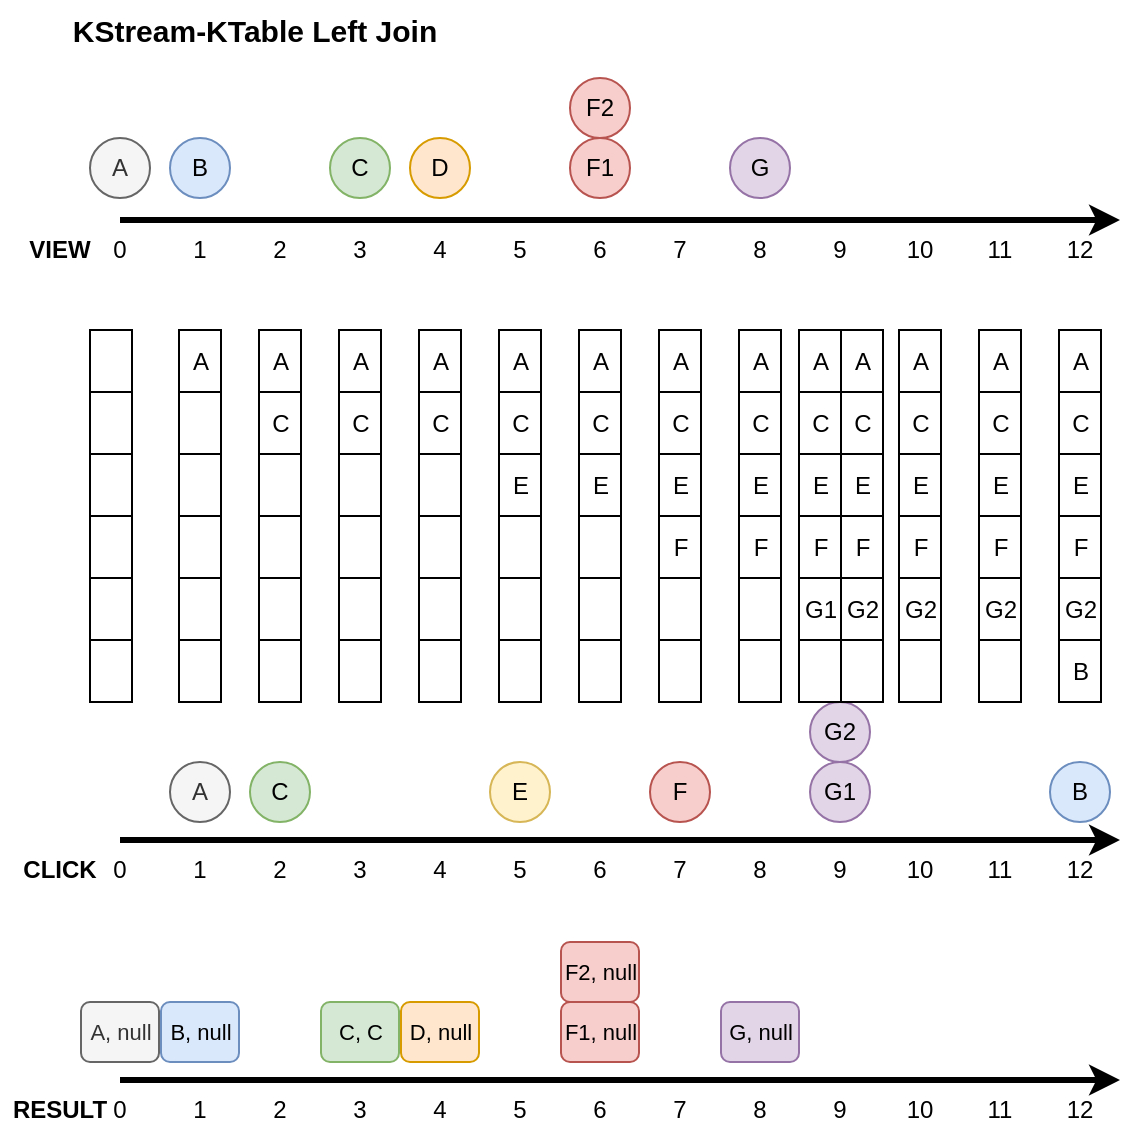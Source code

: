 <mxfile version="24.6.4" type="github">
  <diagram name="페이지-1" id="q4a4fRpmrBBrFd70YqiL">
    <mxGraphModel dx="524" dy="997" grid="1" gridSize="10" guides="1" tooltips="1" connect="1" arrows="1" fold="1" page="1" pageScale="1" pageWidth="1169" pageHeight="827" math="0" shadow="0">
      <root>
        <mxCell id="0" />
        <mxCell id="1" parent="0" />
        <mxCell id="LJNIjv_O-m_A1Em3gIbu-1" value="" style="endArrow=classic;html=1;rounded=0;endFill=1;strokeWidth=3;" parent="1" edge="1">
          <mxGeometry width="50" height="50" relative="1" as="geometry">
            <mxPoint x="80" y="280" as="sourcePoint" />
            <mxPoint x="580" y="280" as="targetPoint" />
          </mxGeometry>
        </mxCell>
        <mxCell id="LJNIjv_O-m_A1Em3gIbu-3" value="&lt;b&gt;VIEW&lt;/b&gt;" style="text;html=1;align=center;verticalAlign=middle;whiteSpace=wrap;rounded=0;" parent="1" vertex="1">
          <mxGeometry x="20" y="280" width="60" height="30" as="geometry" />
        </mxCell>
        <mxCell id="LJNIjv_O-m_A1Em3gIbu-4" value="&lt;b&gt;CLICK&lt;/b&gt;" style="text;html=1;align=center;verticalAlign=middle;whiteSpace=wrap;rounded=0;" parent="1" vertex="1">
          <mxGeometry x="20" y="590" width="60" height="30" as="geometry" />
        </mxCell>
        <mxCell id="LJNIjv_O-m_A1Em3gIbu-12" value="1" style="text;html=1;align=center;verticalAlign=middle;whiteSpace=wrap;rounded=0;" parent="1" vertex="1">
          <mxGeometry x="110" y="280" width="20" height="30" as="geometry" />
        </mxCell>
        <mxCell id="LJNIjv_O-m_A1Em3gIbu-13" value="0" style="text;html=1;align=center;verticalAlign=middle;whiteSpace=wrap;rounded=0;" parent="1" vertex="1">
          <mxGeometry x="70" y="280" width="20" height="30" as="geometry" />
        </mxCell>
        <mxCell id="LJNIjv_O-m_A1Em3gIbu-14" value="2" style="text;html=1;align=center;verticalAlign=middle;whiteSpace=wrap;rounded=0;" parent="1" vertex="1">
          <mxGeometry x="150" y="280" width="20" height="30" as="geometry" />
        </mxCell>
        <mxCell id="LJNIjv_O-m_A1Em3gIbu-15" value="3" style="text;html=1;align=center;verticalAlign=middle;whiteSpace=wrap;rounded=0;" parent="1" vertex="1">
          <mxGeometry x="190" y="280" width="20" height="30" as="geometry" />
        </mxCell>
        <mxCell id="LJNIjv_O-m_A1Em3gIbu-16" value="4" style="text;html=1;align=center;verticalAlign=middle;whiteSpace=wrap;rounded=0;" parent="1" vertex="1">
          <mxGeometry x="230" y="280" width="20" height="30" as="geometry" />
        </mxCell>
        <mxCell id="LJNIjv_O-m_A1Em3gIbu-17" value="5" style="text;html=1;align=center;verticalAlign=middle;whiteSpace=wrap;rounded=0;" parent="1" vertex="1">
          <mxGeometry x="270" y="280" width="20" height="30" as="geometry" />
        </mxCell>
        <mxCell id="LJNIjv_O-m_A1Em3gIbu-18" value="6" style="text;html=1;align=center;verticalAlign=middle;whiteSpace=wrap;rounded=0;" parent="1" vertex="1">
          <mxGeometry x="310" y="280" width="20" height="30" as="geometry" />
        </mxCell>
        <mxCell id="LJNIjv_O-m_A1Em3gIbu-19" value="7" style="text;html=1;align=center;verticalAlign=middle;whiteSpace=wrap;rounded=0;" parent="1" vertex="1">
          <mxGeometry x="350" y="280" width="20" height="30" as="geometry" />
        </mxCell>
        <mxCell id="LJNIjv_O-m_A1Em3gIbu-20" value="8" style="text;html=1;align=center;verticalAlign=middle;whiteSpace=wrap;rounded=0;" parent="1" vertex="1">
          <mxGeometry x="390" y="280" width="20" height="30" as="geometry" />
        </mxCell>
        <mxCell id="LJNIjv_O-m_A1Em3gIbu-21" value="9" style="text;html=1;align=center;verticalAlign=middle;whiteSpace=wrap;rounded=0;" parent="1" vertex="1">
          <mxGeometry x="430" y="280" width="20" height="30" as="geometry" />
        </mxCell>
        <mxCell id="LJNIjv_O-m_A1Em3gIbu-22" value="10" style="text;html=1;align=center;verticalAlign=middle;whiteSpace=wrap;rounded=0;" parent="1" vertex="1">
          <mxGeometry x="470" y="280" width="20" height="30" as="geometry" />
        </mxCell>
        <mxCell id="LJNIjv_O-m_A1Em3gIbu-23" value="11" style="text;html=1;align=center;verticalAlign=middle;whiteSpace=wrap;rounded=0;" parent="1" vertex="1">
          <mxGeometry x="510" y="280" width="20" height="30" as="geometry" />
        </mxCell>
        <mxCell id="LJNIjv_O-m_A1Em3gIbu-24" value="12" style="text;html=1;align=center;verticalAlign=middle;whiteSpace=wrap;rounded=0;" parent="1" vertex="1">
          <mxGeometry x="550" y="280" width="20" height="30" as="geometry" />
        </mxCell>
        <mxCell id="LJNIjv_O-m_A1Em3gIbu-26" value="" style="endArrow=classic;html=1;rounded=0;endFill=1;strokeWidth=3;" parent="1" edge="1">
          <mxGeometry width="50" height="50" relative="1" as="geometry">
            <mxPoint x="80" y="590" as="sourcePoint" />
            <mxPoint x="580" y="590" as="targetPoint" />
          </mxGeometry>
        </mxCell>
        <mxCell id="LJNIjv_O-m_A1Em3gIbu-27" value="1" style="text;html=1;align=center;verticalAlign=middle;whiteSpace=wrap;rounded=0;" parent="1" vertex="1">
          <mxGeometry x="110" y="590" width="20" height="30" as="geometry" />
        </mxCell>
        <mxCell id="LJNIjv_O-m_A1Em3gIbu-28" value="0" style="text;html=1;align=center;verticalAlign=middle;whiteSpace=wrap;rounded=0;" parent="1" vertex="1">
          <mxGeometry x="70" y="590" width="20" height="30" as="geometry" />
        </mxCell>
        <mxCell id="LJNIjv_O-m_A1Em3gIbu-29" value="2" style="text;html=1;align=center;verticalAlign=middle;whiteSpace=wrap;rounded=0;" parent="1" vertex="1">
          <mxGeometry x="150" y="590" width="20" height="30" as="geometry" />
        </mxCell>
        <mxCell id="LJNIjv_O-m_A1Em3gIbu-30" value="3" style="text;html=1;align=center;verticalAlign=middle;whiteSpace=wrap;rounded=0;" parent="1" vertex="1">
          <mxGeometry x="190" y="590" width="20" height="30" as="geometry" />
        </mxCell>
        <mxCell id="LJNIjv_O-m_A1Em3gIbu-31" value="4" style="text;html=1;align=center;verticalAlign=middle;whiteSpace=wrap;rounded=0;" parent="1" vertex="1">
          <mxGeometry x="230" y="590" width="20" height="30" as="geometry" />
        </mxCell>
        <mxCell id="LJNIjv_O-m_A1Em3gIbu-32" value="5" style="text;html=1;align=center;verticalAlign=middle;whiteSpace=wrap;rounded=0;" parent="1" vertex="1">
          <mxGeometry x="270" y="590" width="20" height="30" as="geometry" />
        </mxCell>
        <mxCell id="LJNIjv_O-m_A1Em3gIbu-33" value="6" style="text;html=1;align=center;verticalAlign=middle;whiteSpace=wrap;rounded=0;" parent="1" vertex="1">
          <mxGeometry x="310" y="590" width="20" height="30" as="geometry" />
        </mxCell>
        <mxCell id="LJNIjv_O-m_A1Em3gIbu-34" value="7" style="text;html=1;align=center;verticalAlign=middle;whiteSpace=wrap;rounded=0;" parent="1" vertex="1">
          <mxGeometry x="350" y="590" width="20" height="30" as="geometry" />
        </mxCell>
        <mxCell id="LJNIjv_O-m_A1Em3gIbu-35" value="8" style="text;html=1;align=center;verticalAlign=middle;whiteSpace=wrap;rounded=0;" parent="1" vertex="1">
          <mxGeometry x="390" y="590" width="20" height="30" as="geometry" />
        </mxCell>
        <mxCell id="LJNIjv_O-m_A1Em3gIbu-36" value="9" style="text;html=1;align=center;verticalAlign=middle;whiteSpace=wrap;rounded=0;" parent="1" vertex="1">
          <mxGeometry x="430" y="590" width="20" height="30" as="geometry" />
        </mxCell>
        <mxCell id="LJNIjv_O-m_A1Em3gIbu-37" value="10" style="text;html=1;align=center;verticalAlign=middle;whiteSpace=wrap;rounded=0;" parent="1" vertex="1">
          <mxGeometry x="470" y="590" width="20" height="30" as="geometry" />
        </mxCell>
        <mxCell id="LJNIjv_O-m_A1Em3gIbu-38" value="11" style="text;html=1;align=center;verticalAlign=middle;whiteSpace=wrap;rounded=0;" parent="1" vertex="1">
          <mxGeometry x="510" y="590" width="20" height="30" as="geometry" />
        </mxCell>
        <mxCell id="LJNIjv_O-m_A1Em3gIbu-39" value="12" style="text;html=1;align=center;verticalAlign=middle;whiteSpace=wrap;rounded=0;" parent="1" vertex="1">
          <mxGeometry x="550" y="590" width="20" height="30" as="geometry" />
        </mxCell>
        <mxCell id="LJNIjv_O-m_A1Em3gIbu-40" value="A" style="ellipse;whiteSpace=wrap;html=1;aspect=fixed;fillColor=#f5f5f5;fontColor=#333333;strokeColor=#666666;" parent="1" vertex="1">
          <mxGeometry x="65" y="239" width="30" height="30" as="geometry" />
        </mxCell>
        <mxCell id="LJNIjv_O-m_A1Em3gIbu-41" value="A" style="ellipse;whiteSpace=wrap;html=1;aspect=fixed;fillColor=#f5f5f5;fontColor=#333333;strokeColor=#666666;" parent="1" vertex="1">
          <mxGeometry x="105" y="551" width="30" height="30" as="geometry" />
        </mxCell>
        <mxCell id="LJNIjv_O-m_A1Em3gIbu-42" value="B" style="ellipse;whiteSpace=wrap;html=1;aspect=fixed;fillColor=#dae8fc;strokeColor=#6c8ebf;" parent="1" vertex="1">
          <mxGeometry x="105" y="239" width="30" height="30" as="geometry" />
        </mxCell>
        <mxCell id="LJNIjv_O-m_A1Em3gIbu-43" value="B" style="ellipse;whiteSpace=wrap;html=1;aspect=fixed;fillColor=#dae8fc;strokeColor=#6c8ebf;" parent="1" vertex="1">
          <mxGeometry x="545" y="551" width="30" height="30" as="geometry" />
        </mxCell>
        <mxCell id="LJNIjv_O-m_A1Em3gIbu-44" value="C" style="ellipse;whiteSpace=wrap;html=1;aspect=fixed;fillColor=#d5e8d4;strokeColor=#82b366;" parent="1" vertex="1">
          <mxGeometry x="185" y="239" width="30" height="30" as="geometry" />
        </mxCell>
        <mxCell id="LJNIjv_O-m_A1Em3gIbu-45" value="C" style="ellipse;whiteSpace=wrap;html=1;aspect=fixed;fillColor=#d5e8d4;strokeColor=#82b366;" parent="1" vertex="1">
          <mxGeometry x="145" y="551" width="30" height="30" as="geometry" />
        </mxCell>
        <mxCell id="LJNIjv_O-m_A1Em3gIbu-46" value="D" style="ellipse;whiteSpace=wrap;html=1;aspect=fixed;fillColor=#ffe6cc;strokeColor=#d79b00;" parent="1" vertex="1">
          <mxGeometry x="225" y="239" width="30" height="30" as="geometry" />
        </mxCell>
        <mxCell id="LJNIjv_O-m_A1Em3gIbu-48" value="E" style="ellipse;whiteSpace=wrap;html=1;aspect=fixed;fillColor=#fff2cc;strokeColor=#d6b656;" parent="1" vertex="1">
          <mxGeometry x="265" y="551" width="30" height="30" as="geometry" />
        </mxCell>
        <mxCell id="LJNIjv_O-m_A1Em3gIbu-49" value="F1" style="ellipse;whiteSpace=wrap;html=1;aspect=fixed;fillColor=#f8cecc;strokeColor=#b85450;" parent="1" vertex="1">
          <mxGeometry x="305" y="239" width="30" height="30" as="geometry" />
        </mxCell>
        <mxCell id="LJNIjv_O-m_A1Em3gIbu-50" value="F2" style="ellipse;whiteSpace=wrap;html=1;aspect=fixed;fillColor=#f8cecc;strokeColor=#b85450;" parent="1" vertex="1">
          <mxGeometry x="305" y="209" width="30" height="30" as="geometry" />
        </mxCell>
        <mxCell id="LJNIjv_O-m_A1Em3gIbu-51" value="G" style="ellipse;whiteSpace=wrap;html=1;aspect=fixed;fillColor=#e1d5e7;strokeColor=#9673a6;" parent="1" vertex="1">
          <mxGeometry x="385" y="239" width="30" height="30" as="geometry" />
        </mxCell>
        <mxCell id="LJNIjv_O-m_A1Em3gIbu-52" value="F" style="ellipse;whiteSpace=wrap;html=1;aspect=fixed;fillColor=#f8cecc;strokeColor=#b85450;" parent="1" vertex="1">
          <mxGeometry x="345" y="551" width="30" height="30" as="geometry" />
        </mxCell>
        <mxCell id="LJNIjv_O-m_A1Em3gIbu-53" value="G1" style="ellipse;whiteSpace=wrap;html=1;aspect=fixed;fillColor=#e1d5e7;strokeColor=#9673a6;" parent="1" vertex="1">
          <mxGeometry x="425" y="551" width="30" height="30" as="geometry" />
        </mxCell>
        <mxCell id="LJNIjv_O-m_A1Em3gIbu-54" value="G2" style="ellipse;whiteSpace=wrap;html=1;aspect=fixed;fillColor=#e1d5e7;strokeColor=#9673a6;" parent="1" vertex="1">
          <mxGeometry x="425" y="521" width="30" height="30" as="geometry" />
        </mxCell>
        <mxCell id="u_NoSWsdKyC16Sh9KAaJ-1" value="&lt;b&gt;RESULT&lt;/b&gt;" style="text;html=1;align=center;verticalAlign=middle;whiteSpace=wrap;rounded=0;" parent="1" vertex="1">
          <mxGeometry x="20" y="710" width="60" height="30" as="geometry" />
        </mxCell>
        <mxCell id="u_NoSWsdKyC16Sh9KAaJ-2" value="" style="endArrow=classic;html=1;rounded=0;endFill=1;strokeWidth=3;" parent="1" edge="1">
          <mxGeometry width="50" height="50" relative="1" as="geometry">
            <mxPoint x="80" y="710" as="sourcePoint" />
            <mxPoint x="580" y="710" as="targetPoint" />
          </mxGeometry>
        </mxCell>
        <mxCell id="u_NoSWsdKyC16Sh9KAaJ-3" value="1" style="text;html=1;align=center;verticalAlign=middle;whiteSpace=wrap;rounded=0;" parent="1" vertex="1">
          <mxGeometry x="110" y="710" width="20" height="30" as="geometry" />
        </mxCell>
        <mxCell id="u_NoSWsdKyC16Sh9KAaJ-4" value="0" style="text;html=1;align=center;verticalAlign=middle;whiteSpace=wrap;rounded=0;" parent="1" vertex="1">
          <mxGeometry x="70" y="710" width="20" height="30" as="geometry" />
        </mxCell>
        <mxCell id="u_NoSWsdKyC16Sh9KAaJ-5" value="2" style="text;html=1;align=center;verticalAlign=middle;whiteSpace=wrap;rounded=0;" parent="1" vertex="1">
          <mxGeometry x="150" y="710" width="20" height="30" as="geometry" />
        </mxCell>
        <mxCell id="u_NoSWsdKyC16Sh9KAaJ-6" value="3" style="text;html=1;align=center;verticalAlign=middle;whiteSpace=wrap;rounded=0;" parent="1" vertex="1">
          <mxGeometry x="190" y="710" width="20" height="30" as="geometry" />
        </mxCell>
        <mxCell id="u_NoSWsdKyC16Sh9KAaJ-7" value="4" style="text;html=1;align=center;verticalAlign=middle;whiteSpace=wrap;rounded=0;" parent="1" vertex="1">
          <mxGeometry x="230" y="710" width="20" height="30" as="geometry" />
        </mxCell>
        <mxCell id="u_NoSWsdKyC16Sh9KAaJ-8" value="5" style="text;html=1;align=center;verticalAlign=middle;whiteSpace=wrap;rounded=0;" parent="1" vertex="1">
          <mxGeometry x="270" y="710" width="20" height="30" as="geometry" />
        </mxCell>
        <mxCell id="u_NoSWsdKyC16Sh9KAaJ-9" value="6" style="text;html=1;align=center;verticalAlign=middle;whiteSpace=wrap;rounded=0;" parent="1" vertex="1">
          <mxGeometry x="310" y="710" width="20" height="30" as="geometry" />
        </mxCell>
        <mxCell id="u_NoSWsdKyC16Sh9KAaJ-10" value="7" style="text;html=1;align=center;verticalAlign=middle;whiteSpace=wrap;rounded=0;" parent="1" vertex="1">
          <mxGeometry x="350" y="710" width="20" height="30" as="geometry" />
        </mxCell>
        <mxCell id="u_NoSWsdKyC16Sh9KAaJ-11" value="8" style="text;html=1;align=center;verticalAlign=middle;whiteSpace=wrap;rounded=0;" parent="1" vertex="1">
          <mxGeometry x="390" y="710" width="20" height="30" as="geometry" />
        </mxCell>
        <mxCell id="u_NoSWsdKyC16Sh9KAaJ-12" value="9" style="text;html=1;align=center;verticalAlign=middle;whiteSpace=wrap;rounded=0;" parent="1" vertex="1">
          <mxGeometry x="430" y="710" width="20" height="30" as="geometry" />
        </mxCell>
        <mxCell id="u_NoSWsdKyC16Sh9KAaJ-13" value="10" style="text;html=1;align=center;verticalAlign=middle;whiteSpace=wrap;rounded=0;" parent="1" vertex="1">
          <mxGeometry x="470" y="710" width="20" height="30" as="geometry" />
        </mxCell>
        <mxCell id="u_NoSWsdKyC16Sh9KAaJ-14" value="11" style="text;html=1;align=center;verticalAlign=middle;whiteSpace=wrap;rounded=0;" parent="1" vertex="1">
          <mxGeometry x="510" y="710" width="20" height="30" as="geometry" />
        </mxCell>
        <mxCell id="u_NoSWsdKyC16Sh9KAaJ-15" value="12" style="text;html=1;align=center;verticalAlign=middle;whiteSpace=wrap;rounded=0;" parent="1" vertex="1">
          <mxGeometry x="550" y="710" width="20" height="30" as="geometry" />
        </mxCell>
        <mxCell id="u_NoSWsdKyC16Sh9KAaJ-22" value="&lt;b&gt;&lt;font style=&quot;font-size: 15px;&quot;&gt;KStream-KTable Left Join&lt;/font&gt;&lt;/b&gt;" style="text;html=1;align=center;verticalAlign=middle;whiteSpace=wrap;rounded=0;" parent="1" vertex="1">
          <mxGeometry x="40" y="170" width="215" height="30" as="geometry" />
        </mxCell>
        <mxCell id="u_NoSWsdKyC16Sh9KAaJ-24" value="C, C" style="rounded=1;whiteSpace=wrap;html=1;fillColor=#d5e8d4;strokeColor=#82b366;fontSize=11;" parent="1" vertex="1">
          <mxGeometry x="180.5" y="671" width="39" height="30" as="geometry" />
        </mxCell>
        <mxCell id="s3AQ3x3ffBdiTEU-oynQ-278" value="" style="shape=table;startSize=0;container=1;collapsible=0;childLayout=tableLayout;fontSize=9;" parent="1" vertex="1">
          <mxGeometry x="65" y="335" width="21" height="186" as="geometry" />
        </mxCell>
        <mxCell id="s3AQ3x3ffBdiTEU-oynQ-279" value="" style="shape=tableRow;horizontal=0;startSize=0;swimlaneHead=0;swimlaneBody=0;strokeColor=inherit;top=0;left=0;bottom=0;right=0;collapsible=0;dropTarget=0;fillColor=none;points=[[0,0.5],[1,0.5]];portConstraint=eastwest;fontSize=16;" parent="s3AQ3x3ffBdiTEU-oynQ-278" vertex="1">
          <mxGeometry width="21" height="31" as="geometry" />
        </mxCell>
        <mxCell id="s3AQ3x3ffBdiTEU-oynQ-280" value="" style="shape=partialRectangle;html=1;whiteSpace=wrap;connectable=0;strokeColor=inherit;overflow=hidden;fillColor=none;top=0;left=0;bottom=0;right=0;pointerEvents=1;fontSize=12;" parent="s3AQ3x3ffBdiTEU-oynQ-279" vertex="1">
          <mxGeometry width="21" height="31" as="geometry">
            <mxRectangle width="21" height="31" as="alternateBounds" />
          </mxGeometry>
        </mxCell>
        <mxCell id="s3AQ3x3ffBdiTEU-oynQ-281" style="shape=tableRow;horizontal=0;startSize=0;swimlaneHead=0;swimlaneBody=0;strokeColor=inherit;top=0;left=0;bottom=0;right=0;collapsible=0;dropTarget=0;fillColor=none;points=[[0,0.5],[1,0.5]];portConstraint=eastwest;fontSize=16;" parent="s3AQ3x3ffBdiTEU-oynQ-278" vertex="1">
          <mxGeometry y="31" width="21" height="31" as="geometry" />
        </mxCell>
        <mxCell id="s3AQ3x3ffBdiTEU-oynQ-282" style="shape=partialRectangle;html=1;whiteSpace=wrap;connectable=0;strokeColor=inherit;overflow=hidden;fillColor=none;top=0;left=0;bottom=0;right=0;pointerEvents=1;fontSize=12;" parent="s3AQ3x3ffBdiTEU-oynQ-281" vertex="1">
          <mxGeometry width="21" height="31" as="geometry">
            <mxRectangle width="21" height="31" as="alternateBounds" />
          </mxGeometry>
        </mxCell>
        <mxCell id="s3AQ3x3ffBdiTEU-oynQ-283" style="shape=tableRow;horizontal=0;startSize=0;swimlaneHead=0;swimlaneBody=0;strokeColor=inherit;top=0;left=0;bottom=0;right=0;collapsible=0;dropTarget=0;fillColor=none;points=[[0,0.5],[1,0.5]];portConstraint=eastwest;fontSize=16;" parent="s3AQ3x3ffBdiTEU-oynQ-278" vertex="1">
          <mxGeometry y="62" width="21" height="31" as="geometry" />
        </mxCell>
        <mxCell id="s3AQ3x3ffBdiTEU-oynQ-284" style="shape=partialRectangle;html=1;whiteSpace=wrap;connectable=0;strokeColor=inherit;overflow=hidden;fillColor=none;top=0;left=0;bottom=0;right=0;pointerEvents=1;fontSize=12;" parent="s3AQ3x3ffBdiTEU-oynQ-283" vertex="1">
          <mxGeometry width="21" height="31" as="geometry">
            <mxRectangle width="21" height="31" as="alternateBounds" />
          </mxGeometry>
        </mxCell>
        <mxCell id="s3AQ3x3ffBdiTEU-oynQ-285" style="shape=tableRow;horizontal=0;startSize=0;swimlaneHead=0;swimlaneBody=0;strokeColor=inherit;top=0;left=0;bottom=0;right=0;collapsible=0;dropTarget=0;fillColor=none;points=[[0,0.5],[1,0.5]];portConstraint=eastwest;fontSize=16;" parent="s3AQ3x3ffBdiTEU-oynQ-278" vertex="1">
          <mxGeometry y="93" width="21" height="31" as="geometry" />
        </mxCell>
        <mxCell id="s3AQ3x3ffBdiTEU-oynQ-286" style="shape=partialRectangle;html=1;whiteSpace=wrap;connectable=0;strokeColor=inherit;overflow=hidden;fillColor=none;top=0;left=0;bottom=0;right=0;pointerEvents=1;fontSize=12;" parent="s3AQ3x3ffBdiTEU-oynQ-285" vertex="1">
          <mxGeometry width="21" height="31" as="geometry">
            <mxRectangle width="21" height="31" as="alternateBounds" />
          </mxGeometry>
        </mxCell>
        <mxCell id="s3AQ3x3ffBdiTEU-oynQ-287" style="shape=tableRow;horizontal=0;startSize=0;swimlaneHead=0;swimlaneBody=0;strokeColor=inherit;top=0;left=0;bottom=0;right=0;collapsible=0;dropTarget=0;fillColor=none;points=[[0,0.5],[1,0.5]];portConstraint=eastwest;fontSize=16;" parent="s3AQ3x3ffBdiTEU-oynQ-278" vertex="1">
          <mxGeometry y="124" width="21" height="31" as="geometry" />
        </mxCell>
        <mxCell id="s3AQ3x3ffBdiTEU-oynQ-288" style="shape=partialRectangle;html=1;whiteSpace=wrap;connectable=0;strokeColor=inherit;overflow=hidden;fillColor=none;top=0;left=0;bottom=0;right=0;pointerEvents=1;fontSize=12;" parent="s3AQ3x3ffBdiTEU-oynQ-287" vertex="1">
          <mxGeometry width="21" height="31" as="geometry">
            <mxRectangle width="21" height="31" as="alternateBounds" />
          </mxGeometry>
        </mxCell>
        <mxCell id="s3AQ3x3ffBdiTEU-oynQ-289" style="shape=tableRow;horizontal=0;startSize=0;swimlaneHead=0;swimlaneBody=0;strokeColor=inherit;top=0;left=0;bottom=0;right=0;collapsible=0;dropTarget=0;fillColor=none;points=[[0,0.5],[1,0.5]];portConstraint=eastwest;fontSize=16;" parent="s3AQ3x3ffBdiTEU-oynQ-278" vertex="1">
          <mxGeometry y="155" width="21" height="31" as="geometry" />
        </mxCell>
        <mxCell id="s3AQ3x3ffBdiTEU-oynQ-290" style="shape=partialRectangle;html=1;whiteSpace=wrap;connectable=0;strokeColor=inherit;overflow=hidden;fillColor=none;top=0;left=0;bottom=0;right=0;pointerEvents=1;fontSize=12;" parent="s3AQ3x3ffBdiTEU-oynQ-289" vertex="1">
          <mxGeometry width="21" height="31" as="geometry">
            <mxRectangle width="21" height="31" as="alternateBounds" />
          </mxGeometry>
        </mxCell>
        <mxCell id="s3AQ3x3ffBdiTEU-oynQ-304" value="" style="shape=table;startSize=0;container=1;collapsible=0;childLayout=tableLayout;fontSize=9;" parent="1" vertex="1">
          <mxGeometry x="109.5" y="335" width="21" height="186" as="geometry" />
        </mxCell>
        <mxCell id="s3AQ3x3ffBdiTEU-oynQ-305" value="" style="shape=tableRow;horizontal=0;startSize=0;swimlaneHead=0;swimlaneBody=0;strokeColor=inherit;top=0;left=0;bottom=0;right=0;collapsible=0;dropTarget=0;fillColor=none;points=[[0,0.5],[1,0.5]];portConstraint=eastwest;fontSize=16;" parent="s3AQ3x3ffBdiTEU-oynQ-304" vertex="1">
          <mxGeometry width="21" height="31" as="geometry" />
        </mxCell>
        <mxCell id="s3AQ3x3ffBdiTEU-oynQ-306" value="A" style="shape=partialRectangle;html=1;whiteSpace=wrap;connectable=0;strokeColor=inherit;overflow=hidden;fillColor=none;top=0;left=0;bottom=0;right=0;pointerEvents=1;fontSize=12;" parent="s3AQ3x3ffBdiTEU-oynQ-305" vertex="1">
          <mxGeometry width="21" height="31" as="geometry">
            <mxRectangle width="21" height="31" as="alternateBounds" />
          </mxGeometry>
        </mxCell>
        <mxCell id="s3AQ3x3ffBdiTEU-oynQ-307" style="shape=tableRow;horizontal=0;startSize=0;swimlaneHead=0;swimlaneBody=0;strokeColor=inherit;top=0;left=0;bottom=0;right=0;collapsible=0;dropTarget=0;fillColor=none;points=[[0,0.5],[1,0.5]];portConstraint=eastwest;fontSize=16;" parent="s3AQ3x3ffBdiTEU-oynQ-304" vertex="1">
          <mxGeometry y="31" width="21" height="31" as="geometry" />
        </mxCell>
        <mxCell id="s3AQ3x3ffBdiTEU-oynQ-308" style="shape=partialRectangle;html=1;whiteSpace=wrap;connectable=0;strokeColor=inherit;overflow=hidden;fillColor=none;top=0;left=0;bottom=0;right=0;pointerEvents=1;fontSize=12;" parent="s3AQ3x3ffBdiTEU-oynQ-307" vertex="1">
          <mxGeometry width="21" height="31" as="geometry">
            <mxRectangle width="21" height="31" as="alternateBounds" />
          </mxGeometry>
        </mxCell>
        <mxCell id="s3AQ3x3ffBdiTEU-oynQ-309" style="shape=tableRow;horizontal=0;startSize=0;swimlaneHead=0;swimlaneBody=0;strokeColor=inherit;top=0;left=0;bottom=0;right=0;collapsible=0;dropTarget=0;fillColor=none;points=[[0,0.5],[1,0.5]];portConstraint=eastwest;fontSize=16;" parent="s3AQ3x3ffBdiTEU-oynQ-304" vertex="1">
          <mxGeometry y="62" width="21" height="31" as="geometry" />
        </mxCell>
        <mxCell id="s3AQ3x3ffBdiTEU-oynQ-310" style="shape=partialRectangle;html=1;whiteSpace=wrap;connectable=0;strokeColor=inherit;overflow=hidden;fillColor=none;top=0;left=0;bottom=0;right=0;pointerEvents=1;fontSize=12;" parent="s3AQ3x3ffBdiTEU-oynQ-309" vertex="1">
          <mxGeometry width="21" height="31" as="geometry">
            <mxRectangle width="21" height="31" as="alternateBounds" />
          </mxGeometry>
        </mxCell>
        <mxCell id="s3AQ3x3ffBdiTEU-oynQ-311" style="shape=tableRow;horizontal=0;startSize=0;swimlaneHead=0;swimlaneBody=0;strokeColor=inherit;top=0;left=0;bottom=0;right=0;collapsible=0;dropTarget=0;fillColor=none;points=[[0,0.5],[1,0.5]];portConstraint=eastwest;fontSize=16;" parent="s3AQ3x3ffBdiTEU-oynQ-304" vertex="1">
          <mxGeometry y="93" width="21" height="31" as="geometry" />
        </mxCell>
        <mxCell id="s3AQ3x3ffBdiTEU-oynQ-312" style="shape=partialRectangle;html=1;whiteSpace=wrap;connectable=0;strokeColor=inherit;overflow=hidden;fillColor=none;top=0;left=0;bottom=0;right=0;pointerEvents=1;fontSize=12;" parent="s3AQ3x3ffBdiTEU-oynQ-311" vertex="1">
          <mxGeometry width="21" height="31" as="geometry">
            <mxRectangle width="21" height="31" as="alternateBounds" />
          </mxGeometry>
        </mxCell>
        <mxCell id="s3AQ3x3ffBdiTEU-oynQ-313" style="shape=tableRow;horizontal=0;startSize=0;swimlaneHead=0;swimlaneBody=0;strokeColor=inherit;top=0;left=0;bottom=0;right=0;collapsible=0;dropTarget=0;fillColor=none;points=[[0,0.5],[1,0.5]];portConstraint=eastwest;fontSize=16;" parent="s3AQ3x3ffBdiTEU-oynQ-304" vertex="1">
          <mxGeometry y="124" width="21" height="31" as="geometry" />
        </mxCell>
        <mxCell id="s3AQ3x3ffBdiTEU-oynQ-314" style="shape=partialRectangle;html=1;whiteSpace=wrap;connectable=0;strokeColor=inherit;overflow=hidden;fillColor=none;top=0;left=0;bottom=0;right=0;pointerEvents=1;fontSize=12;" parent="s3AQ3x3ffBdiTEU-oynQ-313" vertex="1">
          <mxGeometry width="21" height="31" as="geometry">
            <mxRectangle width="21" height="31" as="alternateBounds" />
          </mxGeometry>
        </mxCell>
        <mxCell id="s3AQ3x3ffBdiTEU-oynQ-315" style="shape=tableRow;horizontal=0;startSize=0;swimlaneHead=0;swimlaneBody=0;strokeColor=inherit;top=0;left=0;bottom=0;right=0;collapsible=0;dropTarget=0;fillColor=none;points=[[0,0.5],[1,0.5]];portConstraint=eastwest;fontSize=16;" parent="s3AQ3x3ffBdiTEU-oynQ-304" vertex="1">
          <mxGeometry y="155" width="21" height="31" as="geometry" />
        </mxCell>
        <mxCell id="s3AQ3x3ffBdiTEU-oynQ-316" style="shape=partialRectangle;html=1;whiteSpace=wrap;connectable=0;strokeColor=inherit;overflow=hidden;fillColor=none;top=0;left=0;bottom=0;right=0;pointerEvents=1;fontSize=12;" parent="s3AQ3x3ffBdiTEU-oynQ-315" vertex="1">
          <mxGeometry width="21" height="31" as="geometry">
            <mxRectangle width="21" height="31" as="alternateBounds" />
          </mxGeometry>
        </mxCell>
        <mxCell id="s3AQ3x3ffBdiTEU-oynQ-317" value="" style="shape=table;startSize=0;container=1;collapsible=0;childLayout=tableLayout;fontSize=9;" parent="1" vertex="1">
          <mxGeometry x="149.5" y="335" width="21" height="186" as="geometry" />
        </mxCell>
        <mxCell id="s3AQ3x3ffBdiTEU-oynQ-318" value="" style="shape=tableRow;horizontal=0;startSize=0;swimlaneHead=0;swimlaneBody=0;strokeColor=inherit;top=0;left=0;bottom=0;right=0;collapsible=0;dropTarget=0;fillColor=none;points=[[0,0.5],[1,0.5]];portConstraint=eastwest;fontSize=16;" parent="s3AQ3x3ffBdiTEU-oynQ-317" vertex="1">
          <mxGeometry width="21" height="31" as="geometry" />
        </mxCell>
        <mxCell id="s3AQ3x3ffBdiTEU-oynQ-319" value="A" style="shape=partialRectangle;html=1;whiteSpace=wrap;connectable=0;strokeColor=inherit;overflow=hidden;fillColor=none;top=0;left=0;bottom=0;right=0;pointerEvents=1;fontSize=12;" parent="s3AQ3x3ffBdiTEU-oynQ-318" vertex="1">
          <mxGeometry width="21" height="31" as="geometry">
            <mxRectangle width="21" height="31" as="alternateBounds" />
          </mxGeometry>
        </mxCell>
        <mxCell id="s3AQ3x3ffBdiTEU-oynQ-320" style="shape=tableRow;horizontal=0;startSize=0;swimlaneHead=0;swimlaneBody=0;strokeColor=inherit;top=0;left=0;bottom=0;right=0;collapsible=0;dropTarget=0;fillColor=none;points=[[0,0.5],[1,0.5]];portConstraint=eastwest;fontSize=16;" parent="s3AQ3x3ffBdiTEU-oynQ-317" vertex="1">
          <mxGeometry y="31" width="21" height="31" as="geometry" />
        </mxCell>
        <mxCell id="s3AQ3x3ffBdiTEU-oynQ-321" value="C" style="shape=partialRectangle;html=1;whiteSpace=wrap;connectable=0;strokeColor=inherit;overflow=hidden;fillColor=none;top=0;left=0;bottom=0;right=0;pointerEvents=1;fontSize=12;" parent="s3AQ3x3ffBdiTEU-oynQ-320" vertex="1">
          <mxGeometry width="21" height="31" as="geometry">
            <mxRectangle width="21" height="31" as="alternateBounds" />
          </mxGeometry>
        </mxCell>
        <mxCell id="s3AQ3x3ffBdiTEU-oynQ-322" style="shape=tableRow;horizontal=0;startSize=0;swimlaneHead=0;swimlaneBody=0;strokeColor=inherit;top=0;left=0;bottom=0;right=0;collapsible=0;dropTarget=0;fillColor=none;points=[[0,0.5],[1,0.5]];portConstraint=eastwest;fontSize=16;" parent="s3AQ3x3ffBdiTEU-oynQ-317" vertex="1">
          <mxGeometry y="62" width="21" height="31" as="geometry" />
        </mxCell>
        <mxCell id="s3AQ3x3ffBdiTEU-oynQ-323" style="shape=partialRectangle;html=1;whiteSpace=wrap;connectable=0;strokeColor=inherit;overflow=hidden;fillColor=none;top=0;left=0;bottom=0;right=0;pointerEvents=1;fontSize=12;" parent="s3AQ3x3ffBdiTEU-oynQ-322" vertex="1">
          <mxGeometry width="21" height="31" as="geometry">
            <mxRectangle width="21" height="31" as="alternateBounds" />
          </mxGeometry>
        </mxCell>
        <mxCell id="s3AQ3x3ffBdiTEU-oynQ-324" style="shape=tableRow;horizontal=0;startSize=0;swimlaneHead=0;swimlaneBody=0;strokeColor=inherit;top=0;left=0;bottom=0;right=0;collapsible=0;dropTarget=0;fillColor=none;points=[[0,0.5],[1,0.5]];portConstraint=eastwest;fontSize=16;" parent="s3AQ3x3ffBdiTEU-oynQ-317" vertex="1">
          <mxGeometry y="93" width="21" height="31" as="geometry" />
        </mxCell>
        <mxCell id="s3AQ3x3ffBdiTEU-oynQ-325" style="shape=partialRectangle;html=1;whiteSpace=wrap;connectable=0;strokeColor=inherit;overflow=hidden;fillColor=none;top=0;left=0;bottom=0;right=0;pointerEvents=1;fontSize=12;" parent="s3AQ3x3ffBdiTEU-oynQ-324" vertex="1">
          <mxGeometry width="21" height="31" as="geometry">
            <mxRectangle width="21" height="31" as="alternateBounds" />
          </mxGeometry>
        </mxCell>
        <mxCell id="s3AQ3x3ffBdiTEU-oynQ-326" style="shape=tableRow;horizontal=0;startSize=0;swimlaneHead=0;swimlaneBody=0;strokeColor=inherit;top=0;left=0;bottom=0;right=0;collapsible=0;dropTarget=0;fillColor=none;points=[[0,0.5],[1,0.5]];portConstraint=eastwest;fontSize=16;" parent="s3AQ3x3ffBdiTEU-oynQ-317" vertex="1">
          <mxGeometry y="124" width="21" height="31" as="geometry" />
        </mxCell>
        <mxCell id="s3AQ3x3ffBdiTEU-oynQ-327" style="shape=partialRectangle;html=1;whiteSpace=wrap;connectable=0;strokeColor=inherit;overflow=hidden;fillColor=none;top=0;left=0;bottom=0;right=0;pointerEvents=1;fontSize=12;" parent="s3AQ3x3ffBdiTEU-oynQ-326" vertex="1">
          <mxGeometry width="21" height="31" as="geometry">
            <mxRectangle width="21" height="31" as="alternateBounds" />
          </mxGeometry>
        </mxCell>
        <mxCell id="s3AQ3x3ffBdiTEU-oynQ-328" style="shape=tableRow;horizontal=0;startSize=0;swimlaneHead=0;swimlaneBody=0;strokeColor=inherit;top=0;left=0;bottom=0;right=0;collapsible=0;dropTarget=0;fillColor=none;points=[[0,0.5],[1,0.5]];portConstraint=eastwest;fontSize=16;" parent="s3AQ3x3ffBdiTEU-oynQ-317" vertex="1">
          <mxGeometry y="155" width="21" height="31" as="geometry" />
        </mxCell>
        <mxCell id="s3AQ3x3ffBdiTEU-oynQ-329" style="shape=partialRectangle;html=1;whiteSpace=wrap;connectable=0;strokeColor=inherit;overflow=hidden;fillColor=none;top=0;left=0;bottom=0;right=0;pointerEvents=1;fontSize=12;" parent="s3AQ3x3ffBdiTEU-oynQ-328" vertex="1">
          <mxGeometry width="21" height="31" as="geometry">
            <mxRectangle width="21" height="31" as="alternateBounds" />
          </mxGeometry>
        </mxCell>
        <mxCell id="s3AQ3x3ffBdiTEU-oynQ-330" value="" style="shape=table;startSize=0;container=1;collapsible=0;childLayout=tableLayout;fontSize=9;" parent="1" vertex="1">
          <mxGeometry x="189.5" y="335" width="21" height="186" as="geometry" />
        </mxCell>
        <mxCell id="s3AQ3x3ffBdiTEU-oynQ-331" value="" style="shape=tableRow;horizontal=0;startSize=0;swimlaneHead=0;swimlaneBody=0;strokeColor=inherit;top=0;left=0;bottom=0;right=0;collapsible=0;dropTarget=0;fillColor=none;points=[[0,0.5],[1,0.5]];portConstraint=eastwest;fontSize=16;" parent="s3AQ3x3ffBdiTEU-oynQ-330" vertex="1">
          <mxGeometry width="21" height="31" as="geometry" />
        </mxCell>
        <mxCell id="s3AQ3x3ffBdiTEU-oynQ-332" value="A" style="shape=partialRectangle;html=1;whiteSpace=wrap;connectable=0;strokeColor=inherit;overflow=hidden;fillColor=none;top=0;left=0;bottom=0;right=0;pointerEvents=1;fontSize=12;" parent="s3AQ3x3ffBdiTEU-oynQ-331" vertex="1">
          <mxGeometry width="21" height="31" as="geometry">
            <mxRectangle width="21" height="31" as="alternateBounds" />
          </mxGeometry>
        </mxCell>
        <mxCell id="s3AQ3x3ffBdiTEU-oynQ-333" style="shape=tableRow;horizontal=0;startSize=0;swimlaneHead=0;swimlaneBody=0;strokeColor=inherit;top=0;left=0;bottom=0;right=0;collapsible=0;dropTarget=0;fillColor=none;points=[[0,0.5],[1,0.5]];portConstraint=eastwest;fontSize=16;" parent="s3AQ3x3ffBdiTEU-oynQ-330" vertex="1">
          <mxGeometry y="31" width="21" height="31" as="geometry" />
        </mxCell>
        <mxCell id="s3AQ3x3ffBdiTEU-oynQ-334" value="C" style="shape=partialRectangle;html=1;whiteSpace=wrap;connectable=0;strokeColor=inherit;overflow=hidden;fillColor=none;top=0;left=0;bottom=0;right=0;pointerEvents=1;fontSize=12;" parent="s3AQ3x3ffBdiTEU-oynQ-333" vertex="1">
          <mxGeometry width="21" height="31" as="geometry">
            <mxRectangle width="21" height="31" as="alternateBounds" />
          </mxGeometry>
        </mxCell>
        <mxCell id="s3AQ3x3ffBdiTEU-oynQ-335" style="shape=tableRow;horizontal=0;startSize=0;swimlaneHead=0;swimlaneBody=0;strokeColor=inherit;top=0;left=0;bottom=0;right=0;collapsible=0;dropTarget=0;fillColor=none;points=[[0,0.5],[1,0.5]];portConstraint=eastwest;fontSize=16;" parent="s3AQ3x3ffBdiTEU-oynQ-330" vertex="1">
          <mxGeometry y="62" width="21" height="31" as="geometry" />
        </mxCell>
        <mxCell id="s3AQ3x3ffBdiTEU-oynQ-336" style="shape=partialRectangle;html=1;whiteSpace=wrap;connectable=0;strokeColor=inherit;overflow=hidden;fillColor=none;top=0;left=0;bottom=0;right=0;pointerEvents=1;fontSize=12;" parent="s3AQ3x3ffBdiTEU-oynQ-335" vertex="1">
          <mxGeometry width="21" height="31" as="geometry">
            <mxRectangle width="21" height="31" as="alternateBounds" />
          </mxGeometry>
        </mxCell>
        <mxCell id="s3AQ3x3ffBdiTEU-oynQ-337" style="shape=tableRow;horizontal=0;startSize=0;swimlaneHead=0;swimlaneBody=0;strokeColor=inherit;top=0;left=0;bottom=0;right=0;collapsible=0;dropTarget=0;fillColor=none;points=[[0,0.5],[1,0.5]];portConstraint=eastwest;fontSize=16;" parent="s3AQ3x3ffBdiTEU-oynQ-330" vertex="1">
          <mxGeometry y="93" width="21" height="31" as="geometry" />
        </mxCell>
        <mxCell id="s3AQ3x3ffBdiTEU-oynQ-338" style="shape=partialRectangle;html=1;whiteSpace=wrap;connectable=0;strokeColor=inherit;overflow=hidden;fillColor=none;top=0;left=0;bottom=0;right=0;pointerEvents=1;fontSize=12;" parent="s3AQ3x3ffBdiTEU-oynQ-337" vertex="1">
          <mxGeometry width="21" height="31" as="geometry">
            <mxRectangle width="21" height="31" as="alternateBounds" />
          </mxGeometry>
        </mxCell>
        <mxCell id="s3AQ3x3ffBdiTEU-oynQ-339" style="shape=tableRow;horizontal=0;startSize=0;swimlaneHead=0;swimlaneBody=0;strokeColor=inherit;top=0;left=0;bottom=0;right=0;collapsible=0;dropTarget=0;fillColor=none;points=[[0,0.5],[1,0.5]];portConstraint=eastwest;fontSize=16;" parent="s3AQ3x3ffBdiTEU-oynQ-330" vertex="1">
          <mxGeometry y="124" width="21" height="31" as="geometry" />
        </mxCell>
        <mxCell id="s3AQ3x3ffBdiTEU-oynQ-340" style="shape=partialRectangle;html=1;whiteSpace=wrap;connectable=0;strokeColor=inherit;overflow=hidden;fillColor=none;top=0;left=0;bottom=0;right=0;pointerEvents=1;fontSize=12;" parent="s3AQ3x3ffBdiTEU-oynQ-339" vertex="1">
          <mxGeometry width="21" height="31" as="geometry">
            <mxRectangle width="21" height="31" as="alternateBounds" />
          </mxGeometry>
        </mxCell>
        <mxCell id="s3AQ3x3ffBdiTEU-oynQ-341" style="shape=tableRow;horizontal=0;startSize=0;swimlaneHead=0;swimlaneBody=0;strokeColor=inherit;top=0;left=0;bottom=0;right=0;collapsible=0;dropTarget=0;fillColor=none;points=[[0,0.5],[1,0.5]];portConstraint=eastwest;fontSize=16;" parent="s3AQ3x3ffBdiTEU-oynQ-330" vertex="1">
          <mxGeometry y="155" width="21" height="31" as="geometry" />
        </mxCell>
        <mxCell id="s3AQ3x3ffBdiTEU-oynQ-342" style="shape=partialRectangle;html=1;whiteSpace=wrap;connectable=0;strokeColor=inherit;overflow=hidden;fillColor=none;top=0;left=0;bottom=0;right=0;pointerEvents=1;fontSize=12;" parent="s3AQ3x3ffBdiTEU-oynQ-341" vertex="1">
          <mxGeometry width="21" height="31" as="geometry">
            <mxRectangle width="21" height="31" as="alternateBounds" />
          </mxGeometry>
        </mxCell>
        <mxCell id="s3AQ3x3ffBdiTEU-oynQ-344" value="" style="shape=table;startSize=0;container=1;collapsible=0;childLayout=tableLayout;fontSize=9;" parent="1" vertex="1">
          <mxGeometry x="229.5" y="335" width="21" height="186" as="geometry" />
        </mxCell>
        <mxCell id="s3AQ3x3ffBdiTEU-oynQ-345" value="" style="shape=tableRow;horizontal=0;startSize=0;swimlaneHead=0;swimlaneBody=0;strokeColor=inherit;top=0;left=0;bottom=0;right=0;collapsible=0;dropTarget=0;fillColor=none;points=[[0,0.5],[1,0.5]];portConstraint=eastwest;fontSize=16;" parent="s3AQ3x3ffBdiTEU-oynQ-344" vertex="1">
          <mxGeometry width="21" height="31" as="geometry" />
        </mxCell>
        <mxCell id="s3AQ3x3ffBdiTEU-oynQ-346" value="A" style="shape=partialRectangle;html=1;whiteSpace=wrap;connectable=0;strokeColor=inherit;overflow=hidden;fillColor=none;top=0;left=0;bottom=0;right=0;pointerEvents=1;fontSize=12;" parent="s3AQ3x3ffBdiTEU-oynQ-345" vertex="1">
          <mxGeometry width="21" height="31" as="geometry">
            <mxRectangle width="21" height="31" as="alternateBounds" />
          </mxGeometry>
        </mxCell>
        <mxCell id="s3AQ3x3ffBdiTEU-oynQ-347" style="shape=tableRow;horizontal=0;startSize=0;swimlaneHead=0;swimlaneBody=0;strokeColor=inherit;top=0;left=0;bottom=0;right=0;collapsible=0;dropTarget=0;fillColor=none;points=[[0,0.5],[1,0.5]];portConstraint=eastwest;fontSize=16;" parent="s3AQ3x3ffBdiTEU-oynQ-344" vertex="1">
          <mxGeometry y="31" width="21" height="31" as="geometry" />
        </mxCell>
        <mxCell id="s3AQ3x3ffBdiTEU-oynQ-348" value="C" style="shape=partialRectangle;html=1;whiteSpace=wrap;connectable=0;strokeColor=inherit;overflow=hidden;fillColor=none;top=0;left=0;bottom=0;right=0;pointerEvents=1;fontSize=12;" parent="s3AQ3x3ffBdiTEU-oynQ-347" vertex="1">
          <mxGeometry width="21" height="31" as="geometry">
            <mxRectangle width="21" height="31" as="alternateBounds" />
          </mxGeometry>
        </mxCell>
        <mxCell id="s3AQ3x3ffBdiTEU-oynQ-349" style="shape=tableRow;horizontal=0;startSize=0;swimlaneHead=0;swimlaneBody=0;strokeColor=inherit;top=0;left=0;bottom=0;right=0;collapsible=0;dropTarget=0;fillColor=none;points=[[0,0.5],[1,0.5]];portConstraint=eastwest;fontSize=16;" parent="s3AQ3x3ffBdiTEU-oynQ-344" vertex="1">
          <mxGeometry y="62" width="21" height="31" as="geometry" />
        </mxCell>
        <mxCell id="s3AQ3x3ffBdiTEU-oynQ-350" style="shape=partialRectangle;html=1;whiteSpace=wrap;connectable=0;strokeColor=inherit;overflow=hidden;fillColor=none;top=0;left=0;bottom=0;right=0;pointerEvents=1;fontSize=12;" parent="s3AQ3x3ffBdiTEU-oynQ-349" vertex="1">
          <mxGeometry width="21" height="31" as="geometry">
            <mxRectangle width="21" height="31" as="alternateBounds" />
          </mxGeometry>
        </mxCell>
        <mxCell id="s3AQ3x3ffBdiTEU-oynQ-351" style="shape=tableRow;horizontal=0;startSize=0;swimlaneHead=0;swimlaneBody=0;strokeColor=inherit;top=0;left=0;bottom=0;right=0;collapsible=0;dropTarget=0;fillColor=none;points=[[0,0.5],[1,0.5]];portConstraint=eastwest;fontSize=16;" parent="s3AQ3x3ffBdiTEU-oynQ-344" vertex="1">
          <mxGeometry y="93" width="21" height="31" as="geometry" />
        </mxCell>
        <mxCell id="s3AQ3x3ffBdiTEU-oynQ-352" style="shape=partialRectangle;html=1;whiteSpace=wrap;connectable=0;strokeColor=inherit;overflow=hidden;fillColor=none;top=0;left=0;bottom=0;right=0;pointerEvents=1;fontSize=12;" parent="s3AQ3x3ffBdiTEU-oynQ-351" vertex="1">
          <mxGeometry width="21" height="31" as="geometry">
            <mxRectangle width="21" height="31" as="alternateBounds" />
          </mxGeometry>
        </mxCell>
        <mxCell id="s3AQ3x3ffBdiTEU-oynQ-353" style="shape=tableRow;horizontal=0;startSize=0;swimlaneHead=0;swimlaneBody=0;strokeColor=inherit;top=0;left=0;bottom=0;right=0;collapsible=0;dropTarget=0;fillColor=none;points=[[0,0.5],[1,0.5]];portConstraint=eastwest;fontSize=16;" parent="s3AQ3x3ffBdiTEU-oynQ-344" vertex="1">
          <mxGeometry y="124" width="21" height="31" as="geometry" />
        </mxCell>
        <mxCell id="s3AQ3x3ffBdiTEU-oynQ-354" style="shape=partialRectangle;html=1;whiteSpace=wrap;connectable=0;strokeColor=inherit;overflow=hidden;fillColor=none;top=0;left=0;bottom=0;right=0;pointerEvents=1;fontSize=12;" parent="s3AQ3x3ffBdiTEU-oynQ-353" vertex="1">
          <mxGeometry width="21" height="31" as="geometry">
            <mxRectangle width="21" height="31" as="alternateBounds" />
          </mxGeometry>
        </mxCell>
        <mxCell id="s3AQ3x3ffBdiTEU-oynQ-355" style="shape=tableRow;horizontal=0;startSize=0;swimlaneHead=0;swimlaneBody=0;strokeColor=inherit;top=0;left=0;bottom=0;right=0;collapsible=0;dropTarget=0;fillColor=none;points=[[0,0.5],[1,0.5]];portConstraint=eastwest;fontSize=16;" parent="s3AQ3x3ffBdiTEU-oynQ-344" vertex="1">
          <mxGeometry y="155" width="21" height="31" as="geometry" />
        </mxCell>
        <mxCell id="s3AQ3x3ffBdiTEU-oynQ-356" style="shape=partialRectangle;html=1;whiteSpace=wrap;connectable=0;strokeColor=inherit;overflow=hidden;fillColor=none;top=0;left=0;bottom=0;right=0;pointerEvents=1;fontSize=12;" parent="s3AQ3x3ffBdiTEU-oynQ-355" vertex="1">
          <mxGeometry width="21" height="31" as="geometry">
            <mxRectangle width="21" height="31" as="alternateBounds" />
          </mxGeometry>
        </mxCell>
        <mxCell id="s3AQ3x3ffBdiTEU-oynQ-357" value="" style="shape=table;startSize=0;container=1;collapsible=0;childLayout=tableLayout;fontSize=9;" parent="1" vertex="1">
          <mxGeometry x="269.5" y="335" width="21" height="186" as="geometry" />
        </mxCell>
        <mxCell id="s3AQ3x3ffBdiTEU-oynQ-358" value="" style="shape=tableRow;horizontal=0;startSize=0;swimlaneHead=0;swimlaneBody=0;strokeColor=inherit;top=0;left=0;bottom=0;right=0;collapsible=0;dropTarget=0;fillColor=none;points=[[0,0.5],[1,0.5]];portConstraint=eastwest;fontSize=16;" parent="s3AQ3x3ffBdiTEU-oynQ-357" vertex="1">
          <mxGeometry width="21" height="31" as="geometry" />
        </mxCell>
        <mxCell id="s3AQ3x3ffBdiTEU-oynQ-359" value="A" style="shape=partialRectangle;html=1;whiteSpace=wrap;connectable=0;strokeColor=inherit;overflow=hidden;fillColor=none;top=0;left=0;bottom=0;right=0;pointerEvents=1;fontSize=12;" parent="s3AQ3x3ffBdiTEU-oynQ-358" vertex="1">
          <mxGeometry width="21" height="31" as="geometry">
            <mxRectangle width="21" height="31" as="alternateBounds" />
          </mxGeometry>
        </mxCell>
        <mxCell id="s3AQ3x3ffBdiTEU-oynQ-360" style="shape=tableRow;horizontal=0;startSize=0;swimlaneHead=0;swimlaneBody=0;strokeColor=inherit;top=0;left=0;bottom=0;right=0;collapsible=0;dropTarget=0;fillColor=none;points=[[0,0.5],[1,0.5]];portConstraint=eastwest;fontSize=16;" parent="s3AQ3x3ffBdiTEU-oynQ-357" vertex="1">
          <mxGeometry y="31" width="21" height="31" as="geometry" />
        </mxCell>
        <mxCell id="s3AQ3x3ffBdiTEU-oynQ-361" value="C" style="shape=partialRectangle;html=1;whiteSpace=wrap;connectable=0;strokeColor=inherit;overflow=hidden;fillColor=none;top=0;left=0;bottom=0;right=0;pointerEvents=1;fontSize=12;" parent="s3AQ3x3ffBdiTEU-oynQ-360" vertex="1">
          <mxGeometry width="21" height="31" as="geometry">
            <mxRectangle width="21" height="31" as="alternateBounds" />
          </mxGeometry>
        </mxCell>
        <mxCell id="s3AQ3x3ffBdiTEU-oynQ-362" style="shape=tableRow;horizontal=0;startSize=0;swimlaneHead=0;swimlaneBody=0;strokeColor=inherit;top=0;left=0;bottom=0;right=0;collapsible=0;dropTarget=0;fillColor=none;points=[[0,0.5],[1,0.5]];portConstraint=eastwest;fontSize=16;" parent="s3AQ3x3ffBdiTEU-oynQ-357" vertex="1">
          <mxGeometry y="62" width="21" height="31" as="geometry" />
        </mxCell>
        <mxCell id="s3AQ3x3ffBdiTEU-oynQ-363" value="E" style="shape=partialRectangle;html=1;whiteSpace=wrap;connectable=0;strokeColor=inherit;overflow=hidden;fillColor=none;top=0;left=0;bottom=0;right=0;pointerEvents=1;fontSize=12;" parent="s3AQ3x3ffBdiTEU-oynQ-362" vertex="1">
          <mxGeometry width="21" height="31" as="geometry">
            <mxRectangle width="21" height="31" as="alternateBounds" />
          </mxGeometry>
        </mxCell>
        <mxCell id="s3AQ3x3ffBdiTEU-oynQ-364" style="shape=tableRow;horizontal=0;startSize=0;swimlaneHead=0;swimlaneBody=0;strokeColor=inherit;top=0;left=0;bottom=0;right=0;collapsible=0;dropTarget=0;fillColor=none;points=[[0,0.5],[1,0.5]];portConstraint=eastwest;fontSize=16;" parent="s3AQ3x3ffBdiTEU-oynQ-357" vertex="1">
          <mxGeometry y="93" width="21" height="31" as="geometry" />
        </mxCell>
        <mxCell id="s3AQ3x3ffBdiTEU-oynQ-365" style="shape=partialRectangle;html=1;whiteSpace=wrap;connectable=0;strokeColor=inherit;overflow=hidden;fillColor=none;top=0;left=0;bottom=0;right=0;pointerEvents=1;fontSize=12;" parent="s3AQ3x3ffBdiTEU-oynQ-364" vertex="1">
          <mxGeometry width="21" height="31" as="geometry">
            <mxRectangle width="21" height="31" as="alternateBounds" />
          </mxGeometry>
        </mxCell>
        <mxCell id="s3AQ3x3ffBdiTEU-oynQ-366" style="shape=tableRow;horizontal=0;startSize=0;swimlaneHead=0;swimlaneBody=0;strokeColor=inherit;top=0;left=0;bottom=0;right=0;collapsible=0;dropTarget=0;fillColor=none;points=[[0,0.5],[1,0.5]];portConstraint=eastwest;fontSize=16;" parent="s3AQ3x3ffBdiTEU-oynQ-357" vertex="1">
          <mxGeometry y="124" width="21" height="31" as="geometry" />
        </mxCell>
        <mxCell id="s3AQ3x3ffBdiTEU-oynQ-367" style="shape=partialRectangle;html=1;whiteSpace=wrap;connectable=0;strokeColor=inherit;overflow=hidden;fillColor=none;top=0;left=0;bottom=0;right=0;pointerEvents=1;fontSize=12;" parent="s3AQ3x3ffBdiTEU-oynQ-366" vertex="1">
          <mxGeometry width="21" height="31" as="geometry">
            <mxRectangle width="21" height="31" as="alternateBounds" />
          </mxGeometry>
        </mxCell>
        <mxCell id="s3AQ3x3ffBdiTEU-oynQ-368" style="shape=tableRow;horizontal=0;startSize=0;swimlaneHead=0;swimlaneBody=0;strokeColor=inherit;top=0;left=0;bottom=0;right=0;collapsible=0;dropTarget=0;fillColor=none;points=[[0,0.5],[1,0.5]];portConstraint=eastwest;fontSize=16;" parent="s3AQ3x3ffBdiTEU-oynQ-357" vertex="1">
          <mxGeometry y="155" width="21" height="31" as="geometry" />
        </mxCell>
        <mxCell id="s3AQ3x3ffBdiTEU-oynQ-369" style="shape=partialRectangle;html=1;whiteSpace=wrap;connectable=0;strokeColor=inherit;overflow=hidden;fillColor=none;top=0;left=0;bottom=0;right=0;pointerEvents=1;fontSize=12;" parent="s3AQ3x3ffBdiTEU-oynQ-368" vertex="1">
          <mxGeometry width="21" height="31" as="geometry">
            <mxRectangle width="21" height="31" as="alternateBounds" />
          </mxGeometry>
        </mxCell>
        <mxCell id="s3AQ3x3ffBdiTEU-oynQ-370" value="" style="shape=table;startSize=0;container=1;collapsible=0;childLayout=tableLayout;fontSize=9;" parent="1" vertex="1">
          <mxGeometry x="309.5" y="335" width="21" height="186" as="geometry" />
        </mxCell>
        <mxCell id="s3AQ3x3ffBdiTEU-oynQ-371" value="" style="shape=tableRow;horizontal=0;startSize=0;swimlaneHead=0;swimlaneBody=0;strokeColor=inherit;top=0;left=0;bottom=0;right=0;collapsible=0;dropTarget=0;fillColor=none;points=[[0,0.5],[1,0.5]];portConstraint=eastwest;fontSize=16;" parent="s3AQ3x3ffBdiTEU-oynQ-370" vertex="1">
          <mxGeometry width="21" height="31" as="geometry" />
        </mxCell>
        <mxCell id="s3AQ3x3ffBdiTEU-oynQ-372" value="A" style="shape=partialRectangle;html=1;whiteSpace=wrap;connectable=0;strokeColor=inherit;overflow=hidden;fillColor=none;top=0;left=0;bottom=0;right=0;pointerEvents=1;fontSize=12;" parent="s3AQ3x3ffBdiTEU-oynQ-371" vertex="1">
          <mxGeometry width="21" height="31" as="geometry">
            <mxRectangle width="21" height="31" as="alternateBounds" />
          </mxGeometry>
        </mxCell>
        <mxCell id="s3AQ3x3ffBdiTEU-oynQ-373" style="shape=tableRow;horizontal=0;startSize=0;swimlaneHead=0;swimlaneBody=0;strokeColor=inherit;top=0;left=0;bottom=0;right=0;collapsible=0;dropTarget=0;fillColor=none;points=[[0,0.5],[1,0.5]];portConstraint=eastwest;fontSize=16;" parent="s3AQ3x3ffBdiTEU-oynQ-370" vertex="1">
          <mxGeometry y="31" width="21" height="31" as="geometry" />
        </mxCell>
        <mxCell id="s3AQ3x3ffBdiTEU-oynQ-374" value="C" style="shape=partialRectangle;html=1;whiteSpace=wrap;connectable=0;strokeColor=inherit;overflow=hidden;fillColor=none;top=0;left=0;bottom=0;right=0;pointerEvents=1;fontSize=12;" parent="s3AQ3x3ffBdiTEU-oynQ-373" vertex="1">
          <mxGeometry width="21" height="31" as="geometry">
            <mxRectangle width="21" height="31" as="alternateBounds" />
          </mxGeometry>
        </mxCell>
        <mxCell id="s3AQ3x3ffBdiTEU-oynQ-375" style="shape=tableRow;horizontal=0;startSize=0;swimlaneHead=0;swimlaneBody=0;strokeColor=inherit;top=0;left=0;bottom=0;right=0;collapsible=0;dropTarget=0;fillColor=none;points=[[0,0.5],[1,0.5]];portConstraint=eastwest;fontSize=16;" parent="s3AQ3x3ffBdiTEU-oynQ-370" vertex="1">
          <mxGeometry y="62" width="21" height="31" as="geometry" />
        </mxCell>
        <mxCell id="s3AQ3x3ffBdiTEU-oynQ-376" value="E" style="shape=partialRectangle;html=1;whiteSpace=wrap;connectable=0;strokeColor=inherit;overflow=hidden;fillColor=none;top=0;left=0;bottom=0;right=0;pointerEvents=1;fontSize=12;" parent="s3AQ3x3ffBdiTEU-oynQ-375" vertex="1">
          <mxGeometry width="21" height="31" as="geometry">
            <mxRectangle width="21" height="31" as="alternateBounds" />
          </mxGeometry>
        </mxCell>
        <mxCell id="s3AQ3x3ffBdiTEU-oynQ-377" style="shape=tableRow;horizontal=0;startSize=0;swimlaneHead=0;swimlaneBody=0;strokeColor=inherit;top=0;left=0;bottom=0;right=0;collapsible=0;dropTarget=0;fillColor=none;points=[[0,0.5],[1,0.5]];portConstraint=eastwest;fontSize=16;" parent="s3AQ3x3ffBdiTEU-oynQ-370" vertex="1">
          <mxGeometry y="93" width="21" height="31" as="geometry" />
        </mxCell>
        <mxCell id="s3AQ3x3ffBdiTEU-oynQ-378" style="shape=partialRectangle;html=1;whiteSpace=wrap;connectable=0;strokeColor=inherit;overflow=hidden;fillColor=none;top=0;left=0;bottom=0;right=0;pointerEvents=1;fontSize=12;" parent="s3AQ3x3ffBdiTEU-oynQ-377" vertex="1">
          <mxGeometry width="21" height="31" as="geometry">
            <mxRectangle width="21" height="31" as="alternateBounds" />
          </mxGeometry>
        </mxCell>
        <mxCell id="s3AQ3x3ffBdiTEU-oynQ-379" style="shape=tableRow;horizontal=0;startSize=0;swimlaneHead=0;swimlaneBody=0;strokeColor=inherit;top=0;left=0;bottom=0;right=0;collapsible=0;dropTarget=0;fillColor=none;points=[[0,0.5],[1,0.5]];portConstraint=eastwest;fontSize=16;" parent="s3AQ3x3ffBdiTEU-oynQ-370" vertex="1">
          <mxGeometry y="124" width="21" height="31" as="geometry" />
        </mxCell>
        <mxCell id="s3AQ3x3ffBdiTEU-oynQ-380" style="shape=partialRectangle;html=1;whiteSpace=wrap;connectable=0;strokeColor=inherit;overflow=hidden;fillColor=none;top=0;left=0;bottom=0;right=0;pointerEvents=1;fontSize=12;" parent="s3AQ3x3ffBdiTEU-oynQ-379" vertex="1">
          <mxGeometry width="21" height="31" as="geometry">
            <mxRectangle width="21" height="31" as="alternateBounds" />
          </mxGeometry>
        </mxCell>
        <mxCell id="s3AQ3x3ffBdiTEU-oynQ-381" style="shape=tableRow;horizontal=0;startSize=0;swimlaneHead=0;swimlaneBody=0;strokeColor=inherit;top=0;left=0;bottom=0;right=0;collapsible=0;dropTarget=0;fillColor=none;points=[[0,0.5],[1,0.5]];portConstraint=eastwest;fontSize=16;" parent="s3AQ3x3ffBdiTEU-oynQ-370" vertex="1">
          <mxGeometry y="155" width="21" height="31" as="geometry" />
        </mxCell>
        <mxCell id="s3AQ3x3ffBdiTEU-oynQ-382" style="shape=partialRectangle;html=1;whiteSpace=wrap;connectable=0;strokeColor=inherit;overflow=hidden;fillColor=none;top=0;left=0;bottom=0;right=0;pointerEvents=1;fontSize=12;" parent="s3AQ3x3ffBdiTEU-oynQ-381" vertex="1">
          <mxGeometry width="21" height="31" as="geometry">
            <mxRectangle width="21" height="31" as="alternateBounds" />
          </mxGeometry>
        </mxCell>
        <mxCell id="s3AQ3x3ffBdiTEU-oynQ-383" value="" style="shape=table;startSize=0;container=1;collapsible=0;childLayout=tableLayout;fontSize=9;" parent="1" vertex="1">
          <mxGeometry x="349.5" y="335" width="21" height="186" as="geometry" />
        </mxCell>
        <mxCell id="s3AQ3x3ffBdiTEU-oynQ-384" value="" style="shape=tableRow;horizontal=0;startSize=0;swimlaneHead=0;swimlaneBody=0;strokeColor=inherit;top=0;left=0;bottom=0;right=0;collapsible=0;dropTarget=0;fillColor=none;points=[[0,0.5],[1,0.5]];portConstraint=eastwest;fontSize=16;" parent="s3AQ3x3ffBdiTEU-oynQ-383" vertex="1">
          <mxGeometry width="21" height="31" as="geometry" />
        </mxCell>
        <mxCell id="s3AQ3x3ffBdiTEU-oynQ-385" value="A" style="shape=partialRectangle;html=1;whiteSpace=wrap;connectable=0;strokeColor=inherit;overflow=hidden;fillColor=none;top=0;left=0;bottom=0;right=0;pointerEvents=1;fontSize=12;" parent="s3AQ3x3ffBdiTEU-oynQ-384" vertex="1">
          <mxGeometry width="21" height="31" as="geometry">
            <mxRectangle width="21" height="31" as="alternateBounds" />
          </mxGeometry>
        </mxCell>
        <mxCell id="s3AQ3x3ffBdiTEU-oynQ-386" style="shape=tableRow;horizontal=0;startSize=0;swimlaneHead=0;swimlaneBody=0;strokeColor=inherit;top=0;left=0;bottom=0;right=0;collapsible=0;dropTarget=0;fillColor=none;points=[[0,0.5],[1,0.5]];portConstraint=eastwest;fontSize=16;" parent="s3AQ3x3ffBdiTEU-oynQ-383" vertex="1">
          <mxGeometry y="31" width="21" height="31" as="geometry" />
        </mxCell>
        <mxCell id="s3AQ3x3ffBdiTEU-oynQ-387" value="C" style="shape=partialRectangle;html=1;whiteSpace=wrap;connectable=0;strokeColor=inherit;overflow=hidden;fillColor=none;top=0;left=0;bottom=0;right=0;pointerEvents=1;fontSize=12;" parent="s3AQ3x3ffBdiTEU-oynQ-386" vertex="1">
          <mxGeometry width="21" height="31" as="geometry">
            <mxRectangle width="21" height="31" as="alternateBounds" />
          </mxGeometry>
        </mxCell>
        <mxCell id="s3AQ3x3ffBdiTEU-oynQ-388" style="shape=tableRow;horizontal=0;startSize=0;swimlaneHead=0;swimlaneBody=0;strokeColor=inherit;top=0;left=0;bottom=0;right=0;collapsible=0;dropTarget=0;fillColor=none;points=[[0,0.5],[1,0.5]];portConstraint=eastwest;fontSize=16;" parent="s3AQ3x3ffBdiTEU-oynQ-383" vertex="1">
          <mxGeometry y="62" width="21" height="31" as="geometry" />
        </mxCell>
        <mxCell id="s3AQ3x3ffBdiTEU-oynQ-389" value="E" style="shape=partialRectangle;html=1;whiteSpace=wrap;connectable=0;strokeColor=inherit;overflow=hidden;fillColor=none;top=0;left=0;bottom=0;right=0;pointerEvents=1;fontSize=12;" parent="s3AQ3x3ffBdiTEU-oynQ-388" vertex="1">
          <mxGeometry width="21" height="31" as="geometry">
            <mxRectangle width="21" height="31" as="alternateBounds" />
          </mxGeometry>
        </mxCell>
        <mxCell id="s3AQ3x3ffBdiTEU-oynQ-390" style="shape=tableRow;horizontal=0;startSize=0;swimlaneHead=0;swimlaneBody=0;strokeColor=inherit;top=0;left=0;bottom=0;right=0;collapsible=0;dropTarget=0;fillColor=none;points=[[0,0.5],[1,0.5]];portConstraint=eastwest;fontSize=16;" parent="s3AQ3x3ffBdiTEU-oynQ-383" vertex="1">
          <mxGeometry y="93" width="21" height="31" as="geometry" />
        </mxCell>
        <mxCell id="s3AQ3x3ffBdiTEU-oynQ-391" value="F" style="shape=partialRectangle;html=1;whiteSpace=wrap;connectable=0;strokeColor=inherit;overflow=hidden;fillColor=none;top=0;left=0;bottom=0;right=0;pointerEvents=1;fontSize=12;" parent="s3AQ3x3ffBdiTEU-oynQ-390" vertex="1">
          <mxGeometry width="21" height="31" as="geometry">
            <mxRectangle width="21" height="31" as="alternateBounds" />
          </mxGeometry>
        </mxCell>
        <mxCell id="s3AQ3x3ffBdiTEU-oynQ-392" style="shape=tableRow;horizontal=0;startSize=0;swimlaneHead=0;swimlaneBody=0;strokeColor=inherit;top=0;left=0;bottom=0;right=0;collapsible=0;dropTarget=0;fillColor=none;points=[[0,0.5],[1,0.5]];portConstraint=eastwest;fontSize=16;" parent="s3AQ3x3ffBdiTEU-oynQ-383" vertex="1">
          <mxGeometry y="124" width="21" height="31" as="geometry" />
        </mxCell>
        <mxCell id="s3AQ3x3ffBdiTEU-oynQ-393" style="shape=partialRectangle;html=1;whiteSpace=wrap;connectable=0;strokeColor=inherit;overflow=hidden;fillColor=none;top=0;left=0;bottom=0;right=0;pointerEvents=1;fontSize=12;" parent="s3AQ3x3ffBdiTEU-oynQ-392" vertex="1">
          <mxGeometry width="21" height="31" as="geometry">
            <mxRectangle width="21" height="31" as="alternateBounds" />
          </mxGeometry>
        </mxCell>
        <mxCell id="s3AQ3x3ffBdiTEU-oynQ-394" style="shape=tableRow;horizontal=0;startSize=0;swimlaneHead=0;swimlaneBody=0;strokeColor=inherit;top=0;left=0;bottom=0;right=0;collapsible=0;dropTarget=0;fillColor=none;points=[[0,0.5],[1,0.5]];portConstraint=eastwest;fontSize=16;" parent="s3AQ3x3ffBdiTEU-oynQ-383" vertex="1">
          <mxGeometry y="155" width="21" height="31" as="geometry" />
        </mxCell>
        <mxCell id="s3AQ3x3ffBdiTEU-oynQ-395" style="shape=partialRectangle;html=1;whiteSpace=wrap;connectable=0;strokeColor=inherit;overflow=hidden;fillColor=none;top=0;left=0;bottom=0;right=0;pointerEvents=1;fontSize=12;" parent="s3AQ3x3ffBdiTEU-oynQ-394" vertex="1">
          <mxGeometry width="21" height="31" as="geometry">
            <mxRectangle width="21" height="31" as="alternateBounds" />
          </mxGeometry>
        </mxCell>
        <mxCell id="s3AQ3x3ffBdiTEU-oynQ-397" value="" style="shape=table;startSize=0;container=1;collapsible=0;childLayout=tableLayout;fontSize=9;" parent="1" vertex="1">
          <mxGeometry x="389.5" y="335" width="21" height="186" as="geometry" />
        </mxCell>
        <mxCell id="s3AQ3x3ffBdiTEU-oynQ-398" value="" style="shape=tableRow;horizontal=0;startSize=0;swimlaneHead=0;swimlaneBody=0;strokeColor=inherit;top=0;left=0;bottom=0;right=0;collapsible=0;dropTarget=0;fillColor=none;points=[[0,0.5],[1,0.5]];portConstraint=eastwest;fontSize=16;" parent="s3AQ3x3ffBdiTEU-oynQ-397" vertex="1">
          <mxGeometry width="21" height="31" as="geometry" />
        </mxCell>
        <mxCell id="s3AQ3x3ffBdiTEU-oynQ-399" value="A" style="shape=partialRectangle;html=1;whiteSpace=wrap;connectable=0;strokeColor=inherit;overflow=hidden;fillColor=none;top=0;left=0;bottom=0;right=0;pointerEvents=1;fontSize=12;" parent="s3AQ3x3ffBdiTEU-oynQ-398" vertex="1">
          <mxGeometry width="21" height="31" as="geometry">
            <mxRectangle width="21" height="31" as="alternateBounds" />
          </mxGeometry>
        </mxCell>
        <mxCell id="s3AQ3x3ffBdiTEU-oynQ-400" style="shape=tableRow;horizontal=0;startSize=0;swimlaneHead=0;swimlaneBody=0;strokeColor=inherit;top=0;left=0;bottom=0;right=0;collapsible=0;dropTarget=0;fillColor=none;points=[[0,0.5],[1,0.5]];portConstraint=eastwest;fontSize=16;" parent="s3AQ3x3ffBdiTEU-oynQ-397" vertex="1">
          <mxGeometry y="31" width="21" height="31" as="geometry" />
        </mxCell>
        <mxCell id="s3AQ3x3ffBdiTEU-oynQ-401" value="C" style="shape=partialRectangle;html=1;whiteSpace=wrap;connectable=0;strokeColor=inherit;overflow=hidden;fillColor=none;top=0;left=0;bottom=0;right=0;pointerEvents=1;fontSize=12;" parent="s3AQ3x3ffBdiTEU-oynQ-400" vertex="1">
          <mxGeometry width="21" height="31" as="geometry">
            <mxRectangle width="21" height="31" as="alternateBounds" />
          </mxGeometry>
        </mxCell>
        <mxCell id="s3AQ3x3ffBdiTEU-oynQ-402" style="shape=tableRow;horizontal=0;startSize=0;swimlaneHead=0;swimlaneBody=0;strokeColor=inherit;top=0;left=0;bottom=0;right=0;collapsible=0;dropTarget=0;fillColor=none;points=[[0,0.5],[1,0.5]];portConstraint=eastwest;fontSize=16;" parent="s3AQ3x3ffBdiTEU-oynQ-397" vertex="1">
          <mxGeometry y="62" width="21" height="31" as="geometry" />
        </mxCell>
        <mxCell id="s3AQ3x3ffBdiTEU-oynQ-403" value="E" style="shape=partialRectangle;html=1;whiteSpace=wrap;connectable=0;strokeColor=inherit;overflow=hidden;fillColor=none;top=0;left=0;bottom=0;right=0;pointerEvents=1;fontSize=12;" parent="s3AQ3x3ffBdiTEU-oynQ-402" vertex="1">
          <mxGeometry width="21" height="31" as="geometry">
            <mxRectangle width="21" height="31" as="alternateBounds" />
          </mxGeometry>
        </mxCell>
        <mxCell id="s3AQ3x3ffBdiTEU-oynQ-404" style="shape=tableRow;horizontal=0;startSize=0;swimlaneHead=0;swimlaneBody=0;strokeColor=inherit;top=0;left=0;bottom=0;right=0;collapsible=0;dropTarget=0;fillColor=none;points=[[0,0.5],[1,0.5]];portConstraint=eastwest;fontSize=16;" parent="s3AQ3x3ffBdiTEU-oynQ-397" vertex="1">
          <mxGeometry y="93" width="21" height="31" as="geometry" />
        </mxCell>
        <mxCell id="s3AQ3x3ffBdiTEU-oynQ-405" value="F" style="shape=partialRectangle;html=1;whiteSpace=wrap;connectable=0;strokeColor=inherit;overflow=hidden;fillColor=none;top=0;left=0;bottom=0;right=0;pointerEvents=1;fontSize=12;" parent="s3AQ3x3ffBdiTEU-oynQ-404" vertex="1">
          <mxGeometry width="21" height="31" as="geometry">
            <mxRectangle width="21" height="31" as="alternateBounds" />
          </mxGeometry>
        </mxCell>
        <mxCell id="s3AQ3x3ffBdiTEU-oynQ-406" style="shape=tableRow;horizontal=0;startSize=0;swimlaneHead=0;swimlaneBody=0;strokeColor=inherit;top=0;left=0;bottom=0;right=0;collapsible=0;dropTarget=0;fillColor=none;points=[[0,0.5],[1,0.5]];portConstraint=eastwest;fontSize=16;" parent="s3AQ3x3ffBdiTEU-oynQ-397" vertex="1">
          <mxGeometry y="124" width="21" height="31" as="geometry" />
        </mxCell>
        <mxCell id="s3AQ3x3ffBdiTEU-oynQ-407" style="shape=partialRectangle;html=1;whiteSpace=wrap;connectable=0;strokeColor=inherit;overflow=hidden;fillColor=none;top=0;left=0;bottom=0;right=0;pointerEvents=1;fontSize=12;" parent="s3AQ3x3ffBdiTEU-oynQ-406" vertex="1">
          <mxGeometry width="21" height="31" as="geometry">
            <mxRectangle width="21" height="31" as="alternateBounds" />
          </mxGeometry>
        </mxCell>
        <mxCell id="s3AQ3x3ffBdiTEU-oynQ-408" style="shape=tableRow;horizontal=0;startSize=0;swimlaneHead=0;swimlaneBody=0;strokeColor=inherit;top=0;left=0;bottom=0;right=0;collapsible=0;dropTarget=0;fillColor=none;points=[[0,0.5],[1,0.5]];portConstraint=eastwest;fontSize=16;" parent="s3AQ3x3ffBdiTEU-oynQ-397" vertex="1">
          <mxGeometry y="155" width="21" height="31" as="geometry" />
        </mxCell>
        <mxCell id="s3AQ3x3ffBdiTEU-oynQ-409" style="shape=partialRectangle;html=1;whiteSpace=wrap;connectable=0;strokeColor=inherit;overflow=hidden;fillColor=none;top=0;left=0;bottom=0;right=0;pointerEvents=1;fontSize=12;" parent="s3AQ3x3ffBdiTEU-oynQ-408" vertex="1">
          <mxGeometry width="21" height="31" as="geometry">
            <mxRectangle width="21" height="31" as="alternateBounds" />
          </mxGeometry>
        </mxCell>
        <mxCell id="s3AQ3x3ffBdiTEU-oynQ-410" value="" style="shape=table;startSize=0;container=1;collapsible=0;childLayout=tableLayout;fontSize=9;" parent="1" vertex="1">
          <mxGeometry x="419.5" y="335" width="21" height="186" as="geometry" />
        </mxCell>
        <mxCell id="s3AQ3x3ffBdiTEU-oynQ-411" value="" style="shape=tableRow;horizontal=0;startSize=0;swimlaneHead=0;swimlaneBody=0;strokeColor=inherit;top=0;left=0;bottom=0;right=0;collapsible=0;dropTarget=0;fillColor=none;points=[[0,0.5],[1,0.5]];portConstraint=eastwest;fontSize=16;" parent="s3AQ3x3ffBdiTEU-oynQ-410" vertex="1">
          <mxGeometry width="21" height="31" as="geometry" />
        </mxCell>
        <mxCell id="s3AQ3x3ffBdiTEU-oynQ-412" value="A" style="shape=partialRectangle;html=1;whiteSpace=wrap;connectable=0;strokeColor=inherit;overflow=hidden;fillColor=none;top=0;left=0;bottom=0;right=0;pointerEvents=1;fontSize=12;" parent="s3AQ3x3ffBdiTEU-oynQ-411" vertex="1">
          <mxGeometry width="21" height="31" as="geometry">
            <mxRectangle width="21" height="31" as="alternateBounds" />
          </mxGeometry>
        </mxCell>
        <mxCell id="s3AQ3x3ffBdiTEU-oynQ-413" style="shape=tableRow;horizontal=0;startSize=0;swimlaneHead=0;swimlaneBody=0;strokeColor=inherit;top=0;left=0;bottom=0;right=0;collapsible=0;dropTarget=0;fillColor=none;points=[[0,0.5],[1,0.5]];portConstraint=eastwest;fontSize=16;" parent="s3AQ3x3ffBdiTEU-oynQ-410" vertex="1">
          <mxGeometry y="31" width="21" height="31" as="geometry" />
        </mxCell>
        <mxCell id="s3AQ3x3ffBdiTEU-oynQ-414" value="C" style="shape=partialRectangle;html=1;whiteSpace=wrap;connectable=0;strokeColor=inherit;overflow=hidden;fillColor=none;top=0;left=0;bottom=0;right=0;pointerEvents=1;fontSize=12;" parent="s3AQ3x3ffBdiTEU-oynQ-413" vertex="1">
          <mxGeometry width="21" height="31" as="geometry">
            <mxRectangle width="21" height="31" as="alternateBounds" />
          </mxGeometry>
        </mxCell>
        <mxCell id="s3AQ3x3ffBdiTEU-oynQ-415" style="shape=tableRow;horizontal=0;startSize=0;swimlaneHead=0;swimlaneBody=0;strokeColor=inherit;top=0;left=0;bottom=0;right=0;collapsible=0;dropTarget=0;fillColor=none;points=[[0,0.5],[1,0.5]];portConstraint=eastwest;fontSize=16;" parent="s3AQ3x3ffBdiTEU-oynQ-410" vertex="1">
          <mxGeometry y="62" width="21" height="31" as="geometry" />
        </mxCell>
        <mxCell id="s3AQ3x3ffBdiTEU-oynQ-416" value="E" style="shape=partialRectangle;html=1;whiteSpace=wrap;connectable=0;strokeColor=inherit;overflow=hidden;fillColor=none;top=0;left=0;bottom=0;right=0;pointerEvents=1;fontSize=12;" parent="s3AQ3x3ffBdiTEU-oynQ-415" vertex="1">
          <mxGeometry width="21" height="31" as="geometry">
            <mxRectangle width="21" height="31" as="alternateBounds" />
          </mxGeometry>
        </mxCell>
        <mxCell id="s3AQ3x3ffBdiTEU-oynQ-417" style="shape=tableRow;horizontal=0;startSize=0;swimlaneHead=0;swimlaneBody=0;strokeColor=inherit;top=0;left=0;bottom=0;right=0;collapsible=0;dropTarget=0;fillColor=none;points=[[0,0.5],[1,0.5]];portConstraint=eastwest;fontSize=16;" parent="s3AQ3x3ffBdiTEU-oynQ-410" vertex="1">
          <mxGeometry y="93" width="21" height="31" as="geometry" />
        </mxCell>
        <mxCell id="s3AQ3x3ffBdiTEU-oynQ-418" value="F" style="shape=partialRectangle;html=1;whiteSpace=wrap;connectable=0;strokeColor=inherit;overflow=hidden;fillColor=none;top=0;left=0;bottom=0;right=0;pointerEvents=1;fontSize=12;" parent="s3AQ3x3ffBdiTEU-oynQ-417" vertex="1">
          <mxGeometry width="21" height="31" as="geometry">
            <mxRectangle width="21" height="31" as="alternateBounds" />
          </mxGeometry>
        </mxCell>
        <mxCell id="s3AQ3x3ffBdiTEU-oynQ-419" style="shape=tableRow;horizontal=0;startSize=0;swimlaneHead=0;swimlaneBody=0;strokeColor=inherit;top=0;left=0;bottom=0;right=0;collapsible=0;dropTarget=0;fillColor=none;points=[[0,0.5],[1,0.5]];portConstraint=eastwest;fontSize=16;" parent="s3AQ3x3ffBdiTEU-oynQ-410" vertex="1">
          <mxGeometry y="124" width="21" height="31" as="geometry" />
        </mxCell>
        <mxCell id="s3AQ3x3ffBdiTEU-oynQ-420" value="G1" style="shape=partialRectangle;html=1;whiteSpace=wrap;connectable=0;strokeColor=inherit;overflow=hidden;fillColor=none;top=0;left=0;bottom=0;right=0;pointerEvents=1;fontSize=12;" parent="s3AQ3x3ffBdiTEU-oynQ-419" vertex="1">
          <mxGeometry width="21" height="31" as="geometry">
            <mxRectangle width="21" height="31" as="alternateBounds" />
          </mxGeometry>
        </mxCell>
        <mxCell id="s3AQ3x3ffBdiTEU-oynQ-421" style="shape=tableRow;horizontal=0;startSize=0;swimlaneHead=0;swimlaneBody=0;strokeColor=inherit;top=0;left=0;bottom=0;right=0;collapsible=0;dropTarget=0;fillColor=none;points=[[0,0.5],[1,0.5]];portConstraint=eastwest;fontSize=16;" parent="s3AQ3x3ffBdiTEU-oynQ-410" vertex="1">
          <mxGeometry y="155" width="21" height="31" as="geometry" />
        </mxCell>
        <mxCell id="s3AQ3x3ffBdiTEU-oynQ-422" style="shape=partialRectangle;html=1;whiteSpace=wrap;connectable=0;strokeColor=inherit;overflow=hidden;fillColor=none;top=0;left=0;bottom=0;right=0;pointerEvents=1;fontSize=12;" parent="s3AQ3x3ffBdiTEU-oynQ-421" vertex="1">
          <mxGeometry width="21" height="31" as="geometry">
            <mxRectangle width="21" height="31" as="alternateBounds" />
          </mxGeometry>
        </mxCell>
        <mxCell id="s3AQ3x3ffBdiTEU-oynQ-423" value="" style="shape=table;startSize=0;container=1;collapsible=0;childLayout=tableLayout;fontSize=9;" parent="1" vertex="1">
          <mxGeometry x="440.5" y="335" width="21" height="186" as="geometry" />
        </mxCell>
        <mxCell id="s3AQ3x3ffBdiTEU-oynQ-424" value="" style="shape=tableRow;horizontal=0;startSize=0;swimlaneHead=0;swimlaneBody=0;strokeColor=inherit;top=0;left=0;bottom=0;right=0;collapsible=0;dropTarget=0;fillColor=none;points=[[0,0.5],[1,0.5]];portConstraint=eastwest;fontSize=16;" parent="s3AQ3x3ffBdiTEU-oynQ-423" vertex="1">
          <mxGeometry width="21" height="31" as="geometry" />
        </mxCell>
        <mxCell id="s3AQ3x3ffBdiTEU-oynQ-425" value="A" style="shape=partialRectangle;html=1;whiteSpace=wrap;connectable=0;strokeColor=inherit;overflow=hidden;fillColor=none;top=0;left=0;bottom=0;right=0;pointerEvents=1;fontSize=12;" parent="s3AQ3x3ffBdiTEU-oynQ-424" vertex="1">
          <mxGeometry width="21" height="31" as="geometry">
            <mxRectangle width="21" height="31" as="alternateBounds" />
          </mxGeometry>
        </mxCell>
        <mxCell id="s3AQ3x3ffBdiTEU-oynQ-426" style="shape=tableRow;horizontal=0;startSize=0;swimlaneHead=0;swimlaneBody=0;strokeColor=inherit;top=0;left=0;bottom=0;right=0;collapsible=0;dropTarget=0;fillColor=none;points=[[0,0.5],[1,0.5]];portConstraint=eastwest;fontSize=16;" parent="s3AQ3x3ffBdiTEU-oynQ-423" vertex="1">
          <mxGeometry y="31" width="21" height="31" as="geometry" />
        </mxCell>
        <mxCell id="s3AQ3x3ffBdiTEU-oynQ-427" value="C" style="shape=partialRectangle;html=1;whiteSpace=wrap;connectable=0;strokeColor=inherit;overflow=hidden;fillColor=none;top=0;left=0;bottom=0;right=0;pointerEvents=1;fontSize=12;" parent="s3AQ3x3ffBdiTEU-oynQ-426" vertex="1">
          <mxGeometry width="21" height="31" as="geometry">
            <mxRectangle width="21" height="31" as="alternateBounds" />
          </mxGeometry>
        </mxCell>
        <mxCell id="s3AQ3x3ffBdiTEU-oynQ-428" style="shape=tableRow;horizontal=0;startSize=0;swimlaneHead=0;swimlaneBody=0;strokeColor=inherit;top=0;left=0;bottom=0;right=0;collapsible=0;dropTarget=0;fillColor=none;points=[[0,0.5],[1,0.5]];portConstraint=eastwest;fontSize=16;" parent="s3AQ3x3ffBdiTEU-oynQ-423" vertex="1">
          <mxGeometry y="62" width="21" height="31" as="geometry" />
        </mxCell>
        <mxCell id="s3AQ3x3ffBdiTEU-oynQ-429" value="E" style="shape=partialRectangle;html=1;whiteSpace=wrap;connectable=0;strokeColor=inherit;overflow=hidden;fillColor=none;top=0;left=0;bottom=0;right=0;pointerEvents=1;fontSize=12;" parent="s3AQ3x3ffBdiTEU-oynQ-428" vertex="1">
          <mxGeometry width="21" height="31" as="geometry">
            <mxRectangle width="21" height="31" as="alternateBounds" />
          </mxGeometry>
        </mxCell>
        <mxCell id="s3AQ3x3ffBdiTEU-oynQ-430" style="shape=tableRow;horizontal=0;startSize=0;swimlaneHead=0;swimlaneBody=0;strokeColor=inherit;top=0;left=0;bottom=0;right=0;collapsible=0;dropTarget=0;fillColor=none;points=[[0,0.5],[1,0.5]];portConstraint=eastwest;fontSize=16;" parent="s3AQ3x3ffBdiTEU-oynQ-423" vertex="1">
          <mxGeometry y="93" width="21" height="31" as="geometry" />
        </mxCell>
        <mxCell id="s3AQ3x3ffBdiTEU-oynQ-431" value="F" style="shape=partialRectangle;html=1;whiteSpace=wrap;connectable=0;strokeColor=inherit;overflow=hidden;fillColor=none;top=0;left=0;bottom=0;right=0;pointerEvents=1;fontSize=12;" parent="s3AQ3x3ffBdiTEU-oynQ-430" vertex="1">
          <mxGeometry width="21" height="31" as="geometry">
            <mxRectangle width="21" height="31" as="alternateBounds" />
          </mxGeometry>
        </mxCell>
        <mxCell id="s3AQ3x3ffBdiTEU-oynQ-432" style="shape=tableRow;horizontal=0;startSize=0;swimlaneHead=0;swimlaneBody=0;strokeColor=inherit;top=0;left=0;bottom=0;right=0;collapsible=0;dropTarget=0;fillColor=none;points=[[0,0.5],[1,0.5]];portConstraint=eastwest;fontSize=16;" parent="s3AQ3x3ffBdiTEU-oynQ-423" vertex="1">
          <mxGeometry y="124" width="21" height="31" as="geometry" />
        </mxCell>
        <mxCell id="s3AQ3x3ffBdiTEU-oynQ-433" value="G2" style="shape=partialRectangle;html=1;whiteSpace=wrap;connectable=0;strokeColor=inherit;overflow=hidden;fillColor=none;top=0;left=0;bottom=0;right=0;pointerEvents=1;fontSize=12;" parent="s3AQ3x3ffBdiTEU-oynQ-432" vertex="1">
          <mxGeometry width="21" height="31" as="geometry">
            <mxRectangle width="21" height="31" as="alternateBounds" />
          </mxGeometry>
        </mxCell>
        <mxCell id="s3AQ3x3ffBdiTEU-oynQ-434" style="shape=tableRow;horizontal=0;startSize=0;swimlaneHead=0;swimlaneBody=0;strokeColor=inherit;top=0;left=0;bottom=0;right=0;collapsible=0;dropTarget=0;fillColor=none;points=[[0,0.5],[1,0.5]];portConstraint=eastwest;fontSize=16;" parent="s3AQ3x3ffBdiTEU-oynQ-423" vertex="1">
          <mxGeometry y="155" width="21" height="31" as="geometry" />
        </mxCell>
        <mxCell id="s3AQ3x3ffBdiTEU-oynQ-435" style="shape=partialRectangle;html=1;whiteSpace=wrap;connectable=0;strokeColor=inherit;overflow=hidden;fillColor=none;top=0;left=0;bottom=0;right=0;pointerEvents=1;fontSize=12;" parent="s3AQ3x3ffBdiTEU-oynQ-434" vertex="1">
          <mxGeometry width="21" height="31" as="geometry">
            <mxRectangle width="21" height="31" as="alternateBounds" />
          </mxGeometry>
        </mxCell>
        <mxCell id="s3AQ3x3ffBdiTEU-oynQ-436" value="" style="shape=table;startSize=0;container=1;collapsible=0;childLayout=tableLayout;fontSize=9;" parent="1" vertex="1">
          <mxGeometry x="469.5" y="335" width="21" height="186" as="geometry" />
        </mxCell>
        <mxCell id="s3AQ3x3ffBdiTEU-oynQ-437" value="" style="shape=tableRow;horizontal=0;startSize=0;swimlaneHead=0;swimlaneBody=0;strokeColor=inherit;top=0;left=0;bottom=0;right=0;collapsible=0;dropTarget=0;fillColor=none;points=[[0,0.5],[1,0.5]];portConstraint=eastwest;fontSize=16;" parent="s3AQ3x3ffBdiTEU-oynQ-436" vertex="1">
          <mxGeometry width="21" height="31" as="geometry" />
        </mxCell>
        <mxCell id="s3AQ3x3ffBdiTEU-oynQ-438" value="A" style="shape=partialRectangle;html=1;whiteSpace=wrap;connectable=0;strokeColor=inherit;overflow=hidden;fillColor=none;top=0;left=0;bottom=0;right=0;pointerEvents=1;fontSize=12;" parent="s3AQ3x3ffBdiTEU-oynQ-437" vertex="1">
          <mxGeometry width="21" height="31" as="geometry">
            <mxRectangle width="21" height="31" as="alternateBounds" />
          </mxGeometry>
        </mxCell>
        <mxCell id="s3AQ3x3ffBdiTEU-oynQ-439" style="shape=tableRow;horizontal=0;startSize=0;swimlaneHead=0;swimlaneBody=0;strokeColor=inherit;top=0;left=0;bottom=0;right=0;collapsible=0;dropTarget=0;fillColor=none;points=[[0,0.5],[1,0.5]];portConstraint=eastwest;fontSize=16;" parent="s3AQ3x3ffBdiTEU-oynQ-436" vertex="1">
          <mxGeometry y="31" width="21" height="31" as="geometry" />
        </mxCell>
        <mxCell id="s3AQ3x3ffBdiTEU-oynQ-440" value="C" style="shape=partialRectangle;html=1;whiteSpace=wrap;connectable=0;strokeColor=inherit;overflow=hidden;fillColor=none;top=0;left=0;bottom=0;right=0;pointerEvents=1;fontSize=12;" parent="s3AQ3x3ffBdiTEU-oynQ-439" vertex="1">
          <mxGeometry width="21" height="31" as="geometry">
            <mxRectangle width="21" height="31" as="alternateBounds" />
          </mxGeometry>
        </mxCell>
        <mxCell id="s3AQ3x3ffBdiTEU-oynQ-441" style="shape=tableRow;horizontal=0;startSize=0;swimlaneHead=0;swimlaneBody=0;strokeColor=inherit;top=0;left=0;bottom=0;right=0;collapsible=0;dropTarget=0;fillColor=none;points=[[0,0.5],[1,0.5]];portConstraint=eastwest;fontSize=16;" parent="s3AQ3x3ffBdiTEU-oynQ-436" vertex="1">
          <mxGeometry y="62" width="21" height="31" as="geometry" />
        </mxCell>
        <mxCell id="s3AQ3x3ffBdiTEU-oynQ-442" value="E" style="shape=partialRectangle;html=1;whiteSpace=wrap;connectable=0;strokeColor=inherit;overflow=hidden;fillColor=none;top=0;left=0;bottom=0;right=0;pointerEvents=1;fontSize=12;" parent="s3AQ3x3ffBdiTEU-oynQ-441" vertex="1">
          <mxGeometry width="21" height="31" as="geometry">
            <mxRectangle width="21" height="31" as="alternateBounds" />
          </mxGeometry>
        </mxCell>
        <mxCell id="s3AQ3x3ffBdiTEU-oynQ-443" style="shape=tableRow;horizontal=0;startSize=0;swimlaneHead=0;swimlaneBody=0;strokeColor=inherit;top=0;left=0;bottom=0;right=0;collapsible=0;dropTarget=0;fillColor=none;points=[[0,0.5],[1,0.5]];portConstraint=eastwest;fontSize=16;" parent="s3AQ3x3ffBdiTEU-oynQ-436" vertex="1">
          <mxGeometry y="93" width="21" height="31" as="geometry" />
        </mxCell>
        <mxCell id="s3AQ3x3ffBdiTEU-oynQ-444" value="F" style="shape=partialRectangle;html=1;whiteSpace=wrap;connectable=0;strokeColor=inherit;overflow=hidden;fillColor=none;top=0;left=0;bottom=0;right=0;pointerEvents=1;fontSize=12;" parent="s3AQ3x3ffBdiTEU-oynQ-443" vertex="1">
          <mxGeometry width="21" height="31" as="geometry">
            <mxRectangle width="21" height="31" as="alternateBounds" />
          </mxGeometry>
        </mxCell>
        <mxCell id="s3AQ3x3ffBdiTEU-oynQ-445" style="shape=tableRow;horizontal=0;startSize=0;swimlaneHead=0;swimlaneBody=0;strokeColor=inherit;top=0;left=0;bottom=0;right=0;collapsible=0;dropTarget=0;fillColor=none;points=[[0,0.5],[1,0.5]];portConstraint=eastwest;fontSize=16;" parent="s3AQ3x3ffBdiTEU-oynQ-436" vertex="1">
          <mxGeometry y="124" width="21" height="31" as="geometry" />
        </mxCell>
        <mxCell id="s3AQ3x3ffBdiTEU-oynQ-446" value="G2" style="shape=partialRectangle;html=1;whiteSpace=wrap;connectable=0;strokeColor=inherit;overflow=hidden;fillColor=none;top=0;left=0;bottom=0;right=0;pointerEvents=1;fontSize=12;" parent="s3AQ3x3ffBdiTEU-oynQ-445" vertex="1">
          <mxGeometry width="21" height="31" as="geometry">
            <mxRectangle width="21" height="31" as="alternateBounds" />
          </mxGeometry>
        </mxCell>
        <mxCell id="s3AQ3x3ffBdiTEU-oynQ-447" style="shape=tableRow;horizontal=0;startSize=0;swimlaneHead=0;swimlaneBody=0;strokeColor=inherit;top=0;left=0;bottom=0;right=0;collapsible=0;dropTarget=0;fillColor=none;points=[[0,0.5],[1,0.5]];portConstraint=eastwest;fontSize=16;" parent="s3AQ3x3ffBdiTEU-oynQ-436" vertex="1">
          <mxGeometry y="155" width="21" height="31" as="geometry" />
        </mxCell>
        <mxCell id="s3AQ3x3ffBdiTEU-oynQ-448" style="shape=partialRectangle;html=1;whiteSpace=wrap;connectable=0;strokeColor=inherit;overflow=hidden;fillColor=none;top=0;left=0;bottom=0;right=0;pointerEvents=1;fontSize=12;" parent="s3AQ3x3ffBdiTEU-oynQ-447" vertex="1">
          <mxGeometry width="21" height="31" as="geometry">
            <mxRectangle width="21" height="31" as="alternateBounds" />
          </mxGeometry>
        </mxCell>
        <mxCell id="s3AQ3x3ffBdiTEU-oynQ-449" value="" style="shape=table;startSize=0;container=1;collapsible=0;childLayout=tableLayout;fontSize=9;" parent="1" vertex="1">
          <mxGeometry x="509.5" y="335" width="21" height="186" as="geometry" />
        </mxCell>
        <mxCell id="s3AQ3x3ffBdiTEU-oynQ-450" value="" style="shape=tableRow;horizontal=0;startSize=0;swimlaneHead=0;swimlaneBody=0;strokeColor=inherit;top=0;left=0;bottom=0;right=0;collapsible=0;dropTarget=0;fillColor=none;points=[[0,0.5],[1,0.5]];portConstraint=eastwest;fontSize=16;" parent="s3AQ3x3ffBdiTEU-oynQ-449" vertex="1">
          <mxGeometry width="21" height="31" as="geometry" />
        </mxCell>
        <mxCell id="s3AQ3x3ffBdiTEU-oynQ-451" value="A" style="shape=partialRectangle;html=1;whiteSpace=wrap;connectable=0;strokeColor=inherit;overflow=hidden;fillColor=none;top=0;left=0;bottom=0;right=0;pointerEvents=1;fontSize=12;" parent="s3AQ3x3ffBdiTEU-oynQ-450" vertex="1">
          <mxGeometry width="21" height="31" as="geometry">
            <mxRectangle width="21" height="31" as="alternateBounds" />
          </mxGeometry>
        </mxCell>
        <mxCell id="s3AQ3x3ffBdiTEU-oynQ-452" style="shape=tableRow;horizontal=0;startSize=0;swimlaneHead=0;swimlaneBody=0;strokeColor=inherit;top=0;left=0;bottom=0;right=0;collapsible=0;dropTarget=0;fillColor=none;points=[[0,0.5],[1,0.5]];portConstraint=eastwest;fontSize=16;" parent="s3AQ3x3ffBdiTEU-oynQ-449" vertex="1">
          <mxGeometry y="31" width="21" height="31" as="geometry" />
        </mxCell>
        <mxCell id="s3AQ3x3ffBdiTEU-oynQ-453" value="C" style="shape=partialRectangle;html=1;whiteSpace=wrap;connectable=0;strokeColor=inherit;overflow=hidden;fillColor=none;top=0;left=0;bottom=0;right=0;pointerEvents=1;fontSize=12;" parent="s3AQ3x3ffBdiTEU-oynQ-452" vertex="1">
          <mxGeometry width="21" height="31" as="geometry">
            <mxRectangle width="21" height="31" as="alternateBounds" />
          </mxGeometry>
        </mxCell>
        <mxCell id="s3AQ3x3ffBdiTEU-oynQ-454" style="shape=tableRow;horizontal=0;startSize=0;swimlaneHead=0;swimlaneBody=0;strokeColor=inherit;top=0;left=0;bottom=0;right=0;collapsible=0;dropTarget=0;fillColor=none;points=[[0,0.5],[1,0.5]];portConstraint=eastwest;fontSize=16;" parent="s3AQ3x3ffBdiTEU-oynQ-449" vertex="1">
          <mxGeometry y="62" width="21" height="31" as="geometry" />
        </mxCell>
        <mxCell id="s3AQ3x3ffBdiTEU-oynQ-455" value="E" style="shape=partialRectangle;html=1;whiteSpace=wrap;connectable=0;strokeColor=inherit;overflow=hidden;fillColor=none;top=0;left=0;bottom=0;right=0;pointerEvents=1;fontSize=12;" parent="s3AQ3x3ffBdiTEU-oynQ-454" vertex="1">
          <mxGeometry width="21" height="31" as="geometry">
            <mxRectangle width="21" height="31" as="alternateBounds" />
          </mxGeometry>
        </mxCell>
        <mxCell id="s3AQ3x3ffBdiTEU-oynQ-456" style="shape=tableRow;horizontal=0;startSize=0;swimlaneHead=0;swimlaneBody=0;strokeColor=inherit;top=0;left=0;bottom=0;right=0;collapsible=0;dropTarget=0;fillColor=none;points=[[0,0.5],[1,0.5]];portConstraint=eastwest;fontSize=16;" parent="s3AQ3x3ffBdiTEU-oynQ-449" vertex="1">
          <mxGeometry y="93" width="21" height="31" as="geometry" />
        </mxCell>
        <mxCell id="s3AQ3x3ffBdiTEU-oynQ-457" value="F" style="shape=partialRectangle;html=1;whiteSpace=wrap;connectable=0;strokeColor=inherit;overflow=hidden;fillColor=none;top=0;left=0;bottom=0;right=0;pointerEvents=1;fontSize=12;" parent="s3AQ3x3ffBdiTEU-oynQ-456" vertex="1">
          <mxGeometry width="21" height="31" as="geometry">
            <mxRectangle width="21" height="31" as="alternateBounds" />
          </mxGeometry>
        </mxCell>
        <mxCell id="s3AQ3x3ffBdiTEU-oynQ-458" style="shape=tableRow;horizontal=0;startSize=0;swimlaneHead=0;swimlaneBody=0;strokeColor=inherit;top=0;left=0;bottom=0;right=0;collapsible=0;dropTarget=0;fillColor=none;points=[[0,0.5],[1,0.5]];portConstraint=eastwest;fontSize=16;" parent="s3AQ3x3ffBdiTEU-oynQ-449" vertex="1">
          <mxGeometry y="124" width="21" height="31" as="geometry" />
        </mxCell>
        <mxCell id="s3AQ3x3ffBdiTEU-oynQ-459" value="G2" style="shape=partialRectangle;html=1;whiteSpace=wrap;connectable=0;strokeColor=inherit;overflow=hidden;fillColor=none;top=0;left=0;bottom=0;right=0;pointerEvents=1;fontSize=12;" parent="s3AQ3x3ffBdiTEU-oynQ-458" vertex="1">
          <mxGeometry width="21" height="31" as="geometry">
            <mxRectangle width="21" height="31" as="alternateBounds" />
          </mxGeometry>
        </mxCell>
        <mxCell id="s3AQ3x3ffBdiTEU-oynQ-460" style="shape=tableRow;horizontal=0;startSize=0;swimlaneHead=0;swimlaneBody=0;strokeColor=inherit;top=0;left=0;bottom=0;right=0;collapsible=0;dropTarget=0;fillColor=none;points=[[0,0.5],[1,0.5]];portConstraint=eastwest;fontSize=16;" parent="s3AQ3x3ffBdiTEU-oynQ-449" vertex="1">
          <mxGeometry y="155" width="21" height="31" as="geometry" />
        </mxCell>
        <mxCell id="s3AQ3x3ffBdiTEU-oynQ-461" style="shape=partialRectangle;html=1;whiteSpace=wrap;connectable=0;strokeColor=inherit;overflow=hidden;fillColor=none;top=0;left=0;bottom=0;right=0;pointerEvents=1;fontSize=12;" parent="s3AQ3x3ffBdiTEU-oynQ-460" vertex="1">
          <mxGeometry width="21" height="31" as="geometry">
            <mxRectangle width="21" height="31" as="alternateBounds" />
          </mxGeometry>
        </mxCell>
        <mxCell id="s3AQ3x3ffBdiTEU-oynQ-462" value="" style="shape=table;startSize=0;container=1;collapsible=0;childLayout=tableLayout;fontSize=9;" parent="1" vertex="1">
          <mxGeometry x="549.5" y="335" width="21" height="186" as="geometry" />
        </mxCell>
        <mxCell id="s3AQ3x3ffBdiTEU-oynQ-463" value="" style="shape=tableRow;horizontal=0;startSize=0;swimlaneHead=0;swimlaneBody=0;strokeColor=inherit;top=0;left=0;bottom=0;right=0;collapsible=0;dropTarget=0;fillColor=none;points=[[0,0.5],[1,0.5]];portConstraint=eastwest;fontSize=16;" parent="s3AQ3x3ffBdiTEU-oynQ-462" vertex="1">
          <mxGeometry width="21" height="31" as="geometry" />
        </mxCell>
        <mxCell id="s3AQ3x3ffBdiTEU-oynQ-464" value="A" style="shape=partialRectangle;html=1;whiteSpace=wrap;connectable=0;strokeColor=inherit;overflow=hidden;fillColor=none;top=0;left=0;bottom=0;right=0;pointerEvents=1;fontSize=12;" parent="s3AQ3x3ffBdiTEU-oynQ-463" vertex="1">
          <mxGeometry width="21" height="31" as="geometry">
            <mxRectangle width="21" height="31" as="alternateBounds" />
          </mxGeometry>
        </mxCell>
        <mxCell id="s3AQ3x3ffBdiTEU-oynQ-465" style="shape=tableRow;horizontal=0;startSize=0;swimlaneHead=0;swimlaneBody=0;strokeColor=inherit;top=0;left=0;bottom=0;right=0;collapsible=0;dropTarget=0;fillColor=none;points=[[0,0.5],[1,0.5]];portConstraint=eastwest;fontSize=16;" parent="s3AQ3x3ffBdiTEU-oynQ-462" vertex="1">
          <mxGeometry y="31" width="21" height="31" as="geometry" />
        </mxCell>
        <mxCell id="s3AQ3x3ffBdiTEU-oynQ-466" value="C" style="shape=partialRectangle;html=1;whiteSpace=wrap;connectable=0;strokeColor=inherit;overflow=hidden;fillColor=none;top=0;left=0;bottom=0;right=0;pointerEvents=1;fontSize=12;" parent="s3AQ3x3ffBdiTEU-oynQ-465" vertex="1">
          <mxGeometry width="21" height="31" as="geometry">
            <mxRectangle width="21" height="31" as="alternateBounds" />
          </mxGeometry>
        </mxCell>
        <mxCell id="s3AQ3x3ffBdiTEU-oynQ-467" style="shape=tableRow;horizontal=0;startSize=0;swimlaneHead=0;swimlaneBody=0;strokeColor=inherit;top=0;left=0;bottom=0;right=0;collapsible=0;dropTarget=0;fillColor=none;points=[[0,0.5],[1,0.5]];portConstraint=eastwest;fontSize=16;" parent="s3AQ3x3ffBdiTEU-oynQ-462" vertex="1">
          <mxGeometry y="62" width="21" height="31" as="geometry" />
        </mxCell>
        <mxCell id="s3AQ3x3ffBdiTEU-oynQ-468" value="E" style="shape=partialRectangle;html=1;whiteSpace=wrap;connectable=0;strokeColor=inherit;overflow=hidden;fillColor=none;top=0;left=0;bottom=0;right=0;pointerEvents=1;fontSize=12;" parent="s3AQ3x3ffBdiTEU-oynQ-467" vertex="1">
          <mxGeometry width="21" height="31" as="geometry">
            <mxRectangle width="21" height="31" as="alternateBounds" />
          </mxGeometry>
        </mxCell>
        <mxCell id="s3AQ3x3ffBdiTEU-oynQ-469" style="shape=tableRow;horizontal=0;startSize=0;swimlaneHead=0;swimlaneBody=0;strokeColor=inherit;top=0;left=0;bottom=0;right=0;collapsible=0;dropTarget=0;fillColor=none;points=[[0,0.5],[1,0.5]];portConstraint=eastwest;fontSize=16;" parent="s3AQ3x3ffBdiTEU-oynQ-462" vertex="1">
          <mxGeometry y="93" width="21" height="31" as="geometry" />
        </mxCell>
        <mxCell id="s3AQ3x3ffBdiTEU-oynQ-470" value="F" style="shape=partialRectangle;html=1;whiteSpace=wrap;connectable=0;strokeColor=inherit;overflow=hidden;fillColor=none;top=0;left=0;bottom=0;right=0;pointerEvents=1;fontSize=12;" parent="s3AQ3x3ffBdiTEU-oynQ-469" vertex="1">
          <mxGeometry width="21" height="31" as="geometry">
            <mxRectangle width="21" height="31" as="alternateBounds" />
          </mxGeometry>
        </mxCell>
        <mxCell id="s3AQ3x3ffBdiTEU-oynQ-471" style="shape=tableRow;horizontal=0;startSize=0;swimlaneHead=0;swimlaneBody=0;strokeColor=inherit;top=0;left=0;bottom=0;right=0;collapsible=0;dropTarget=0;fillColor=none;points=[[0,0.5],[1,0.5]];portConstraint=eastwest;fontSize=16;" parent="s3AQ3x3ffBdiTEU-oynQ-462" vertex="1">
          <mxGeometry y="124" width="21" height="31" as="geometry" />
        </mxCell>
        <mxCell id="s3AQ3x3ffBdiTEU-oynQ-472" value="G2" style="shape=partialRectangle;html=1;whiteSpace=wrap;connectable=0;strokeColor=inherit;overflow=hidden;fillColor=none;top=0;left=0;bottom=0;right=0;pointerEvents=1;fontSize=12;" parent="s3AQ3x3ffBdiTEU-oynQ-471" vertex="1">
          <mxGeometry width="21" height="31" as="geometry">
            <mxRectangle width="21" height="31" as="alternateBounds" />
          </mxGeometry>
        </mxCell>
        <mxCell id="s3AQ3x3ffBdiTEU-oynQ-473" style="shape=tableRow;horizontal=0;startSize=0;swimlaneHead=0;swimlaneBody=0;strokeColor=inherit;top=0;left=0;bottom=0;right=0;collapsible=0;dropTarget=0;fillColor=none;points=[[0,0.5],[1,0.5]];portConstraint=eastwest;fontSize=16;" parent="s3AQ3x3ffBdiTEU-oynQ-462" vertex="1">
          <mxGeometry y="155" width="21" height="31" as="geometry" />
        </mxCell>
        <mxCell id="s3AQ3x3ffBdiTEU-oynQ-474" value="B" style="shape=partialRectangle;html=1;whiteSpace=wrap;connectable=0;strokeColor=inherit;overflow=hidden;fillColor=none;top=0;left=0;bottom=0;right=0;pointerEvents=1;fontSize=12;" parent="s3AQ3x3ffBdiTEU-oynQ-473" vertex="1">
          <mxGeometry width="21" height="31" as="geometry">
            <mxRectangle width="21" height="31" as="alternateBounds" />
          </mxGeometry>
        </mxCell>
        <mxCell id="xIhZ5N__d2qcfcNb0Meh-1" value="A, null" style="rounded=1;whiteSpace=wrap;html=1;fillColor=#f5f5f5;fontColor=#333333;strokeColor=#666666;fontSize=11;" parent="1" vertex="1">
          <mxGeometry x="60.5" y="671" width="39" height="30" as="geometry" />
        </mxCell>
        <mxCell id="xIhZ5N__d2qcfcNb0Meh-3" value="B, null" style="rounded=1;whiteSpace=wrap;html=1;fillColor=#dae8fc;strokeColor=#6c8ebf;fontSize=11;" parent="1" vertex="1">
          <mxGeometry x="100.5" y="671" width="39" height="30" as="geometry" />
        </mxCell>
        <mxCell id="xIhZ5N__d2qcfcNb0Meh-4" value="D, null" style="rounded=1;whiteSpace=wrap;html=1;fillColor=#ffe6cc;strokeColor=#d79b00;fontSize=11;" parent="1" vertex="1">
          <mxGeometry x="220.5" y="671" width="39" height="30" as="geometry" />
        </mxCell>
        <mxCell id="xIhZ5N__d2qcfcNb0Meh-5" value="F1, null" style="rounded=1;whiteSpace=wrap;html=1;fillColor=#f8cecc;strokeColor=#b85450;fontSize=11;" parent="1" vertex="1">
          <mxGeometry x="300.5" y="671" width="39" height="30" as="geometry" />
        </mxCell>
        <mxCell id="xIhZ5N__d2qcfcNb0Meh-6" value="F2, null" style="rounded=1;whiteSpace=wrap;html=1;fillColor=#f8cecc;strokeColor=#b85450;fontSize=11;" parent="1" vertex="1">
          <mxGeometry x="300.5" y="641" width="39" height="30" as="geometry" />
        </mxCell>
        <mxCell id="xIhZ5N__d2qcfcNb0Meh-7" value="G, null" style="rounded=1;whiteSpace=wrap;html=1;fillColor=#e1d5e7;strokeColor=#9673a6;fontSize=11;" parent="1" vertex="1">
          <mxGeometry x="380.5" y="671" width="39" height="30" as="geometry" />
        </mxCell>
      </root>
    </mxGraphModel>
  </diagram>
</mxfile>
